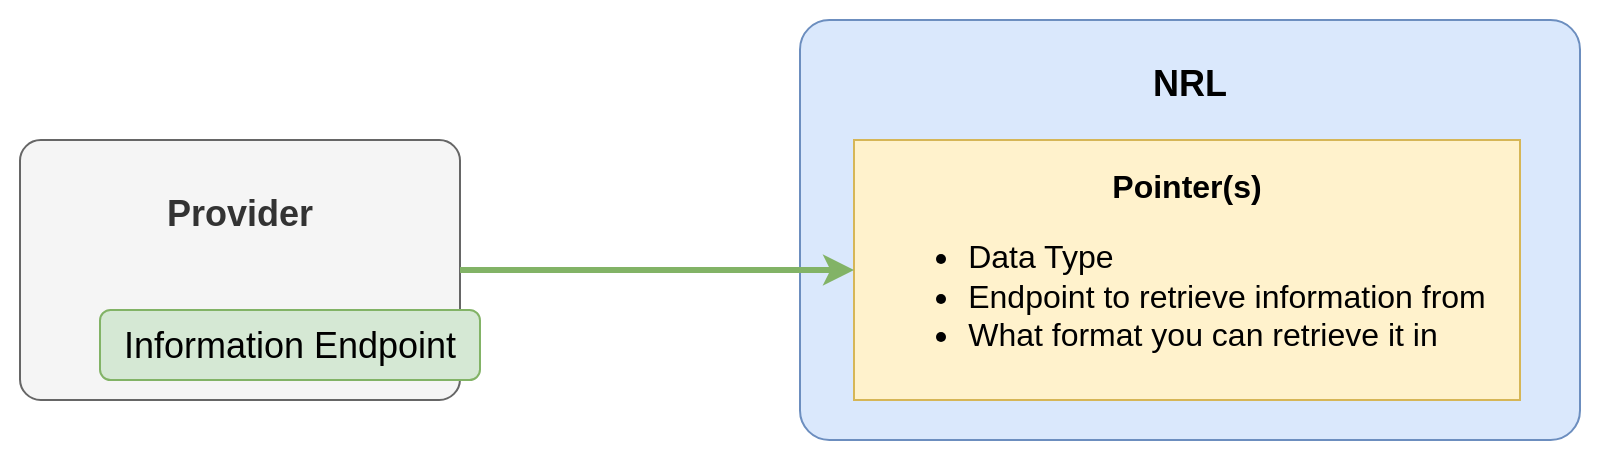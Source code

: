 <mxfile version="13.7.9" type="device" pages="10"><diagram id="_-hcZvQDnSjLdaCBaQQc" name="overview/nrl_pointer_create"><mxGraphModel dx="2249" dy="822" grid="1" gridSize="10" guides="1" tooltips="1" connect="1" arrows="1" fold="1" page="1" pageScale="1" pageWidth="827" pageHeight="1169" math="0" shadow="0"><root><mxCell id="4L869Rn3qAsEmL5zR8fm-0"/><mxCell id="4L869Rn3qAsEmL5zR8fm-1" parent="4L869Rn3qAsEmL5zR8fm-0"/><mxCell id="4L869Rn3qAsEmL5zR8fm-2" value="" style="rounded=0;whiteSpace=wrap;html=1;shadow=0;glass=0;comic=0;fontSize=26;align=left;fillColor=none;strokeColor=none;" parent="4L869Rn3qAsEmL5zR8fm-1" vertex="1"><mxGeometry x="-818" y="90" width="810" height="230" as="geometry"/></mxCell><mxCell id="4L869Rn3qAsEmL5zR8fm-3" value="NRL" style="rounded=1;whiteSpace=wrap;html=1;verticalAlign=top;fontSize=18;spacingTop=15;fillColor=#dae8fc;strokeColor=#6c8ebf;fontStyle=1;comic=0;shadow=0;arcSize=7;" parent="4L869Rn3qAsEmL5zR8fm-1" vertex="1"><mxGeometry x="-418" y="100" width="390" height="210" as="geometry"/></mxCell><mxCell id="4L869Rn3qAsEmL5zR8fm-4" value="Provider" style="rounded=1;whiteSpace=wrap;html=1;fontSize=18;verticalAlign=top;spacingTop=20;fillColor=#f5f5f5;strokeColor=#666666;fontStyle=1;arcSize=8;fontColor=#333333;" parent="4L869Rn3qAsEmL5zR8fm-1" vertex="1"><mxGeometry x="-808" y="160" width="220" height="130" as="geometry"/></mxCell><mxCell id="4L869Rn3qAsEmL5zR8fm-5" value="&lt;b style=&quot;font-size: 16px;&quot;&gt;Pointer(s)&lt;/b&gt;&lt;br style=&quot;font-size: 16px;&quot;&gt;&lt;div style=&quot;text-align: left; font-size: 16px;&quot;&gt;&lt;ul style=&quot;font-size: 16px;&quot;&gt;&lt;li style=&quot;font-size: 16px;&quot;&gt;&lt;span style=&quot;font-size: 16px;&quot;&gt;Data Type&lt;/span&gt;&lt;/li&gt;&lt;li style=&quot;font-size: 16px;&quot;&gt;&lt;span style=&quot;font-size: 16px;&quot;&gt;Endpoint to retrieve information from&lt;/span&gt;&lt;/li&gt;&lt;li style=&quot;font-size: 16px;&quot;&gt;&lt;span style=&quot;font-size: 16px;&quot;&gt;What format you can retrieve it in&lt;/span&gt;&lt;/li&gt;&lt;/ul&gt;&lt;/div&gt;" style="rounded=0;whiteSpace=wrap;html=1;fontSize=16;verticalAlign=middle;spacingTop=5;fillColor=#fff2cc;strokeColor=#d6b656;" parent="4L869Rn3qAsEmL5zR8fm-1" vertex="1"><mxGeometry x="-391" y="160" width="333" height="130" as="geometry"/></mxCell><mxCell id="4L869Rn3qAsEmL5zR8fm-6" value="" style="endArrow=classic;html=1;fontSize=18;strokeWidth=3;entryX=0;entryY=0.5;entryDx=0;entryDy=0;exitX=1;exitY=0.5;exitDx=0;exitDy=0;fillColor=#d5e8d4;strokeColor=#82b366;" parent="4L869Rn3qAsEmL5zR8fm-1" source="4L869Rn3qAsEmL5zR8fm-4" target="4L869Rn3qAsEmL5zR8fm-5" edge="1"><mxGeometry width="50" height="50" relative="1" as="geometry"><mxPoint x="-728" y="225" as="sourcePoint"/><mxPoint x="-538" y="290" as="targetPoint"/></mxGeometry></mxCell><mxCell id="4L869Rn3qAsEmL5zR8fm-7" value="Information Endpoint" style="rounded=1;whiteSpace=wrap;html=1;fontSize=18;fillColor=#d5e8d4;strokeColor=#82b366;glass=0;" parent="4L869Rn3qAsEmL5zR8fm-1" vertex="1"><mxGeometry x="-768" y="245" width="190" height="35" as="geometry"/></mxCell></root></mxGraphModel></diagram><diagram id="1THLk3AuTn9KfIU4yFV8" name="overview/nrl_pointer_retrieve"><mxGraphModel dx="3031" dy="1286" grid="1" gridSize="10" guides="1" tooltips="1" connect="1" arrows="1" fold="1" page="1" pageScale="1" pageWidth="827" pageHeight="1169" math="0" shadow="0"><root><mxCell id="zZf_ffNRGU-2fqsWtcrI-0"/><mxCell id="zZf_ffNRGU-2fqsWtcrI-1" parent="zZf_ffNRGU-2fqsWtcrI-0"/><mxCell id="zZf_ffNRGU-2fqsWtcrI-2" value="" style="rounded=0;whiteSpace=wrap;html=1;shadow=0;glass=0;comic=0;fontSize=26;align=left;fillColor=none;strokeColor=none;" vertex="1" parent="zZf_ffNRGU-2fqsWtcrI-1"><mxGeometry x="-810" y="30" width="1250" height="380" as="geometry"/></mxCell><mxCell id="zZf_ffNRGU-2fqsWtcrI-3" value="" style="endArrow=classic;startArrow=classic;html=1;strokeWidth=3;fontSize=18;entryX=0.009;entryY=0.708;entryDx=0;entryDy=0;exitX=1;exitY=0.5;exitDx=0;exitDy=0;entryPerimeter=0;fillColor=#d5e8d4;strokeColor=#82b366;" edge="1" parent="zZf_ffNRGU-2fqsWtcrI-1" source="zZf_ffNRGU-2fqsWtcrI-9" target="zZf_ffNRGU-2fqsWtcrI-4"><mxGeometry width="50" height="50" relative="1" as="geometry"><mxPoint x="-540" y="460" as="sourcePoint"/><mxPoint x="120" y="396.5" as="targetPoint"/></mxGeometry></mxCell><mxCell id="zZf_ffNRGU-2fqsWtcrI-4" value="Consumer" style="rounded=1;whiteSpace=wrap;html=1;fontSize=18;fillColor=#f5f5f5;strokeColor=#666666;fontColor=#333333;fontStyle=1;arcSize=8;" vertex="1" parent="zZf_ffNRGU-2fqsWtcrI-1"><mxGeometry x="210" y="210" width="220" height="130" as="geometry"/></mxCell><mxCell id="zZf_ffNRGU-2fqsWtcrI-5" value="NRL" style="rounded=1;whiteSpace=wrap;html=1;verticalAlign=top;fontSize=18;spacingTop=15;fillColor=#dae8fc;strokeColor=#6c8ebf;fontStyle=1;comic=0;shadow=0;arcSize=7;" vertex="1" parent="zZf_ffNRGU-2fqsWtcrI-1"><mxGeometry x="-411.5" y="40" width="390" height="210" as="geometry"/></mxCell><mxCell id="zZf_ffNRGU-2fqsWtcrI-6" value="Provider" style="rounded=1;whiteSpace=wrap;html=1;fontSize=18;verticalAlign=top;spacingTop=20;fillColor=#f5f5f5;strokeColor=#666666;fontStyle=1;arcSize=6;fontColor=#333333;" vertex="1" parent="zZf_ffNRGU-2fqsWtcrI-1"><mxGeometry x="-800" y="270" width="220" height="130" as="geometry"/></mxCell><mxCell id="zZf_ffNRGU-2fqsWtcrI-7" value="&lt;b style=&quot;font-size: 16px;&quot;&gt;Pointer(s)&lt;/b&gt;&lt;br style=&quot;font-size: 16px;&quot;&gt;&lt;div style=&quot;text-align: left; font-size: 16px;&quot;&gt;&lt;ul style=&quot;font-size: 16px;&quot;&gt;&lt;li style=&quot;font-size: 16px;&quot;&gt;&lt;span style=&quot;font-size: 16px;&quot;&gt;Data Type&lt;/span&gt;&lt;/li&gt;&lt;li style=&quot;font-size: 16px;&quot;&gt;&lt;span style=&quot;font-size: 16px;&quot;&gt;Endpoint to retrieve information from&lt;/span&gt;&lt;/li&gt;&lt;li style=&quot;font-size: 16px;&quot;&gt;&lt;span style=&quot;font-size: 16px;&quot;&gt;What format you can retrieve it in&lt;/span&gt;&lt;/li&gt;&lt;/ul&gt;&lt;/div&gt;" style="rounded=0;whiteSpace=wrap;html=1;fontSize=16;verticalAlign=middle;spacingTop=5;fillColor=#fff2cc;strokeColor=#d6b656;" vertex="1" parent="zZf_ffNRGU-2fqsWtcrI-1"><mxGeometry x="-384.5" y="100" width="333" height="130" as="geometry"/></mxCell><mxCell id="zZf_ffNRGU-2fqsWtcrI-8" value="" style="endArrow=classic;startArrow=classic;html=1;strokeWidth=3;fontSize=18;entryX=1;entryY=0.5;entryDx=0;entryDy=0;exitX=0;exitY=0.25;exitDx=0;exitDy=0;fillColor=#d5e8d4;strokeColor=#82b366;" edge="1" parent="zZf_ffNRGU-2fqsWtcrI-1" source="zZf_ffNRGU-2fqsWtcrI-4" target="zZf_ffNRGU-2fqsWtcrI-7"><mxGeometry width="50" height="50" relative="1" as="geometry"><mxPoint x="120" y="341.5" as="sourcePoint"/><mxPoint x="-160" y="229" as="targetPoint"/></mxGeometry></mxCell><mxCell id="zZf_ffNRGU-2fqsWtcrI-9" value="Information Endpoint" style="rounded=1;whiteSpace=wrap;html=1;fontSize=18;fillColor=#d5e8d4;strokeColor=#82b366;glass=0;" vertex="1" parent="zZf_ffNRGU-2fqsWtcrI-1"><mxGeometry x="-760" y="350" width="190" height="35" as="geometry"/></mxCell></root></mxGraphModel></diagram><diagram id="wIl1bYEJpUHZFANEKu2U" name="architecture/nrl_registry_repository"><mxGraphModel dx="1102" dy="643" grid="1" gridSize="10" guides="1" tooltips="1" connect="1" arrows="1" fold="1" page="1" pageScale="1" pageWidth="827" pageHeight="1169" math="0" shadow="0"><root><mxCell id="0"/><mxCell id="1" parent="0"/><mxCell id="CY0rrJxKf_9AZErKuvI0-6" style="edgeStyle=orthogonalEdgeStyle;rounded=0;orthogonalLoop=1;jettySize=auto;html=1;exitX=1;exitY=0.5;exitDx=0;exitDy=0;entryX=0;entryY=0.5;entryDx=0;entryDy=0;fillColor=#f8cecc;strokeColor=#b85450;" parent="1" source="CY0rrJxKf_9AZErKuvI0-1" target="CY0rrJxKf_9AZErKuvI0-4" edge="1"><mxGeometry relative="1" as="geometry"/></mxCell><mxCell id="CY0rrJxKf_9AZErKuvI0-7" value="Query&lt;br&gt;Interface" style="edgeLabel;html=1;align=center;verticalAlign=middle;resizable=0;points=[];" parent="CY0rrJxKf_9AZErKuvI0-6" vertex="1" connectable="0"><mxGeometry x="0.222" relative="1" as="geometry"><mxPoint x="-9" y="-20" as="offset"/></mxGeometry></mxCell><mxCell id="CY0rrJxKf_9AZErKuvI0-1" value="&lt;span style=&quot;line-height: 120% ; background-color: rgb(248 , 206 , 204)&quot;&gt;Consumer&lt;/span&gt;" style="whiteSpace=wrap;html=1;aspect=fixed;labelBackgroundColor=#F19C99;verticalAlign=top;fillColor=#f8cecc;strokeColor=#b85450;" parent="1" vertex="1"><mxGeometry x="40" y="180" width="80" height="80" as="geometry"/></mxCell><mxCell id="CY0rrJxKf_9AZErKuvI0-8" style="edgeStyle=orthogonalEdgeStyle;rounded=0;orthogonalLoop=1;jettySize=auto;html=1;exitX=0;exitY=0.5;exitDx=0;exitDy=0;entryX=1;entryY=0.5;entryDx=0;entryDy=0;fillColor=#dae8fc;strokeColor=#6c8ebf;" parent="1" source="CY0rrJxKf_9AZErKuvI0-2" target="CY0rrJxKf_9AZErKuvI0-4" edge="1"><mxGeometry relative="1" as="geometry"/></mxCell><mxCell id="CY0rrJxKf_9AZErKuvI0-9" value="Maintenance&lt;br&gt;Interface" style="edgeLabel;html=1;align=center;verticalAlign=middle;resizable=0;points=[];" parent="CY0rrJxKf_9AZErKuvI0-8" vertex="1" connectable="0"><mxGeometry x="-0.667" relative="1" as="geometry"><mxPoint x="-26.67" y="-20" as="offset"/></mxGeometry></mxCell><mxCell id="CY0rrJxKf_9AZErKuvI0-2" value="&lt;span style=&quot;background-color: rgb(218 , 232 , 252)&quot;&gt;Provider&lt;/span&gt;" style="whiteSpace=wrap;html=1;aspect=fixed;labelBackgroundColor=#F19C99;verticalAlign=top;strokeColor=#6c8ebf;fillColor=#DAE8FC;" parent="1" vertex="1"><mxGeometry x="360" y="180" width="80" height="80" as="geometry"/></mxCell><mxCell id="CY0rrJxKf_9AZErKuvI0-4" value="&lt;b style=&quot;background-color: rgb(213 , 232 , 212)&quot;&gt;NRL&lt;/b&gt;" style="whiteSpace=wrap;html=1;aspect=fixed;labelBackgroundColor=#F19C99;strokeColor=#82b366;fillColor=#D5E8D4;verticalAlign=top;" parent="1" vertex="1"><mxGeometry x="200" y="180" width="80" height="80" as="geometry"/></mxCell><mxCell id="CY0rrJxKf_9AZErKuvI0-5" value="&lt;span style=&quot;background-color: rgb(213 , 232 , 212)&quot;&gt;Pointer&lt;/span&gt;" style="rounded=0;whiteSpace=wrap;html=1;labelBackgroundColor=#F19C99;fillColor=#D5E8D4;" parent="1" vertex="1"><mxGeometry x="216.25" y="210" width="47.5" height="20" as="geometry"/></mxCell><mxCell id="CY0rrJxKf_9AZErKuvI0-10" value="&lt;span style=&quot;background-color: rgb(218 , 232 , 252)&quot;&gt;Record&lt;/span&gt;" style="strokeWidth=2;html=1;shape=mxgraph.flowchart.multi-document;whiteSpace=wrap;labelBackgroundColor=#F19C99;fillColor=#DAE8FC;" parent="1" vertex="1"><mxGeometry x="370" y="210" width="60" height="40" as="geometry"/></mxCell></root></mxGraphModel></diagram><diagram id="yJhUcKY_ynk5jUjMgHyo" name="architecture/pointer_transitions"><mxGraphModel dx="1102" dy="643" grid="1" gridSize="10" guides="1" tooltips="1" connect="1" arrows="1" fold="1" page="1" pageScale="1" pageWidth="827" pageHeight="1169" math="0" shadow="0"><root><mxCell id="N6Zjnmcn_i3dkn7_FXC6-0"/><mxCell id="N6Zjnmcn_i3dkn7_FXC6-1" parent="N6Zjnmcn_i3dkn7_FXC6-0"/><mxCell id="N6Zjnmcn_i3dkn7_FXC6-2" style="edgeStyle=orthogonalEdgeStyle;rounded=0;orthogonalLoop=1;jettySize=auto;html=1;exitX=0.5;exitY=1;exitDx=0;exitDy=0;entryX=0.5;entryY=0;entryDx=0;entryDy=0;" edge="1" parent="N6Zjnmcn_i3dkn7_FXC6-1" source="N6Zjnmcn_i3dkn7_FXC6-3" target="N6Zjnmcn_i3dkn7_FXC6-6"><mxGeometry relative="1" as="geometry"/></mxCell><mxCell id="N6Zjnmcn_i3dkn7_FXC6-3" value="&lt;font color=&quot;#ffffff&quot; style=&quot;background-color: rgb(0 , 0 , 0)&quot;&gt;Start&lt;/font&gt;" style="ellipse;whiteSpace=wrap;html=1;aspect=fixed;fillColor=#000000;" vertex="1" parent="N6Zjnmcn_i3dkn7_FXC6-1"><mxGeometry x="360" y="40" width="80" height="80" as="geometry"/></mxCell><mxCell id="N6Zjnmcn_i3dkn7_FXC6-4" style="edgeStyle=orthogonalEdgeStyle;rounded=0;orthogonalLoop=1;jettySize=auto;html=1;exitX=0;exitY=0.5;exitDx=0;exitDy=0;entryX=0.5;entryY=0;entryDx=0;entryDy=0;" edge="1" parent="N6Zjnmcn_i3dkn7_FXC6-1" source="N6Zjnmcn_i3dkn7_FXC6-6" target="N6Zjnmcn_i3dkn7_FXC6-7"><mxGeometry relative="1" as="geometry"/></mxCell><mxCell id="N6Zjnmcn_i3dkn7_FXC6-5" style="edgeStyle=orthogonalEdgeStyle;rounded=0;orthogonalLoop=1;jettySize=auto;html=1;exitX=1;exitY=0.5;exitDx=0;exitDy=0;entryX=0.5;entryY=0;entryDx=0;entryDy=0;" edge="1" parent="N6Zjnmcn_i3dkn7_FXC6-1" source="N6Zjnmcn_i3dkn7_FXC6-6" target="N6Zjnmcn_i3dkn7_FXC6-8"><mxGeometry relative="1" as="geometry"/></mxCell><mxCell id="N6Zjnmcn_i3dkn7_FXC6-6" value="current" style="rounded=1;whiteSpace=wrap;html=1;absoluteArcSize=1;arcSize=14;strokeWidth=2;fillColor=#d5e8d4;strokeColor=#82b366;" vertex="1" parent="N6Zjnmcn_i3dkn7_FXC6-1"><mxGeometry x="350" y="160" width="100" height="40" as="geometry"/></mxCell><mxCell id="N6Zjnmcn_i3dkn7_FXC6-7" value="superseded" style="rounded=1;whiteSpace=wrap;html=1;absoluteArcSize=1;arcSize=14;strokeWidth=2;fillColor=#dae8fc;strokeColor=#6c8ebf;" vertex="1" parent="N6Zjnmcn_i3dkn7_FXC6-1"><mxGeometry x="250" y="220" width="100" height="40" as="geometry"/></mxCell><mxCell id="N6Zjnmcn_i3dkn7_FXC6-8" value="entered-in-error" style="rounded=1;whiteSpace=wrap;html=1;absoluteArcSize=1;arcSize=14;strokeWidth=2;fillColor=#f8cecc;strokeColor=#b85450;" vertex="1" parent="N6Zjnmcn_i3dkn7_FXC6-1"><mxGeometry x="450" y="220" width="100" height="40" as="geometry"/></mxCell></root></mxGraphModel></diagram><diagram id="jdEPry5sF0azr-u9aiXV" name="architecture/pointer_type_overview"><mxGraphModel dx="1102" dy="643" grid="1" gridSize="10" guides="1" tooltips="1" connect="1" arrows="1" fold="1" page="1" pageScale="1" pageWidth="827" pageHeight="1169" math="0" shadow="0"><root><mxCell id="aKxW9ZAwOWEQbapkLdtH-0"/><mxCell id="aKxW9ZAwOWEQbapkLdtH-1" parent="aKxW9ZAwOWEQbapkLdtH-0"/><mxCell id="aKxW9ZAwOWEQbapkLdtH-2" value="" style="rounded=1;whiteSpace=wrap;html=1;arcSize=3;fillColor=#f5f5f5;strokeColor=#666666;fontColor=#333333;" vertex="1" parent="aKxW9ZAwOWEQbapkLdtH-1"><mxGeometry x="16" y="180" width="240" height="260" as="geometry"/></mxCell><mxCell id="aKxW9ZAwOWEQbapkLdtH-3" value="Pointer linking to&lt;br&gt;Record A &lt;br&gt;&lt;br&gt;&lt;br&gt;&lt;br&gt;&lt;br&gt;&lt;br&gt;&lt;br&gt;&lt;br&gt;&lt;br&gt;&lt;br&gt;&lt;br&gt;" style="rounded=1;whiteSpace=wrap;html=1;arcSize=7;fillColor=#97D077;strokeColor=#82b366;" vertex="1" parent="aKxW9ZAwOWEQbapkLdtH-1"><mxGeometry x="51" y="230" width="170" height="190" as="geometry"/></mxCell><mxCell id="aKxW9ZAwOWEQbapkLdtH-4" value="" style="rounded=1;whiteSpace=wrap;html=1;arcSize=3;fillColor=#dae8fc;strokeColor=#6c8ebf;" vertex="1" parent="aKxW9ZAwOWEQbapkLdtH-1"><mxGeometry x="326" y="180" width="486" height="260" as="geometry"/></mxCell><mxCell id="aKxW9ZAwOWEQbapkLdtH-5" value="NRL" style="text;html=1;strokeColor=none;fillColor=none;align=center;verticalAlign=middle;whiteSpace=wrap;rounded=0;fontSize=20;" vertex="1" parent="aKxW9ZAwOWEQbapkLdtH-1"><mxGeometry x="106" y="200" width="60" height="20" as="geometry"/></mxCell><mxCell id="aKxW9ZAwOWEQbapkLdtH-6" value="Provider" style="text;html=1;strokeColor=none;fillColor=none;align=center;verticalAlign=middle;whiteSpace=wrap;rounded=0;fontSize=20;" vertex="1" parent="aKxW9ZAwOWEQbapkLdtH-1"><mxGeometry x="499" y="200" width="140" height="20" as="geometry"/></mxCell><mxCell id="aKxW9ZAwOWEQbapkLdtH-7" value="" style="shape=cylinder;whiteSpace=wrap;html=1;boundedLbl=1;backgroundOutline=1;fontSize=20;fillColor=#d5e8d4;strokeColor=#82b366;" vertex="1" parent="aKxW9ZAwOWEQbapkLdtH-1"><mxGeometry x="682" y="250" width="100" height="120" as="geometry"/></mxCell><mxCell id="aKxW9ZAwOWEQbapkLdtH-8" value="Record A" style="shape=document;whiteSpace=wrap;html=1;boundedLbl=1;fontSize=14;fillColor=#d5e8d4;strokeColor=#82b366;size=0.19;" vertex="1" parent="aKxW9ZAwOWEQbapkLdtH-1"><mxGeometry x="697" y="300" width="70" height="50" as="geometry"/></mxCell><mxCell id="aKxW9ZAwOWEQbapkLdtH-9" value="Exposed API" style="rounded=1;whiteSpace=wrap;html=1;arcSize=18;fillColor=#f8cecc;strokeColor=#b85450;" vertex="1" parent="aKxW9ZAwOWEQbapkLdtH-1"><mxGeometry x="315" y="360" width="170" height="50" as="geometry"/></mxCell><mxCell id="aKxW9ZAwOWEQbapkLdtH-10" value="" style="endArrow=none;startArrow=none;html=1;fontSize=14;exitX=1;exitY=0.5;exitDx=0;exitDy=0;entryX=0;entryY=0.7;entryDx=0;entryDy=0;startFill=0;endFill=0;" edge="1" parent="aKxW9ZAwOWEQbapkLdtH-1" source="aKxW9ZAwOWEQbapkLdtH-9" target="aKxW9ZAwOWEQbapkLdtH-7"><mxGeometry width="50" height="50" relative="1" as="geometry"><mxPoint x="526" y="440" as="sourcePoint"/><mxPoint x="576" y="390" as="targetPoint"/></mxGeometry></mxCell><mxCell id="aKxW9ZAwOWEQbapkLdtH-11" value="" style="rounded=1;whiteSpace=wrap;html=1;arcSize=12;fillColor=#e1d5e7;strokeColor=#9673a6;" vertex="1" parent="aKxW9ZAwOWEQbapkLdtH-1"><mxGeometry x="316" y="250" width="280" height="80" as="geometry"/></mxCell><mxCell id="aKxW9ZAwOWEQbapkLdtH-12" value="" style="verticalAlign=top;verticalLabelPosition=bottom;labelPosition=center;align=center;html=1;outlineConnect=0;gradientDirection=north;strokeWidth=2;shape=mxgraph.networks.phone_1;fillColor=#f5f5f5;strokeColor=#666666;fontColor=#333333;" vertex="1" parent="aKxW9ZAwOWEQbapkLdtH-1"><mxGeometry x="336" y="270" width="66" height="45" as="geometry"/></mxCell><mxCell id="aKxW9ZAwOWEQbapkLdtH-13" value="User" style="outlineConnect=0;fontColor=#333333;fillColor=#f5f5f5;strokeColor=#666666;dashed=0;verticalLabelPosition=bottom;verticalAlign=top;align=center;html=1;fontSize=12;fontStyle=0;aspect=fixed;pointerEvents=1;shape=mxgraph.aws4.user;" vertex="1" parent="aKxW9ZAwOWEQbapkLdtH-1"><mxGeometry x="427" y="257" width="53" height="53" as="geometry"/></mxCell><mxCell id="aKxW9ZAwOWEQbapkLdtH-14" value="" style="pointerEvents=1;shadow=0;dashed=0;html=1;strokeColor=#666666;fillColor=#f5f5f5;labelPosition=center;verticalLabelPosition=bottom;verticalAlign=top;outlineConnect=0;align=center;shape=mxgraph.office.devices.lcd_monitor;fontSize=14;fontColor=#333333;" vertex="1" parent="aKxW9ZAwOWEQbapkLdtH-1"><mxGeometry x="506" y="260" width="69" height="55" as="geometry"/></mxCell><mxCell id="aKxW9ZAwOWEQbapkLdtH-15" value="" style="endArrow=none;startArrow=none;html=1;fontSize=14;exitX=1;exitY=0.5;exitDx=0;exitDy=0;entryX=0;entryY=0.5;entryDx=0;entryDy=0;startFill=0;endFill=0;" edge="1" parent="aKxW9ZAwOWEQbapkLdtH-1" source="aKxW9ZAwOWEQbapkLdtH-11" target="aKxW9ZAwOWEQbapkLdtH-7"><mxGeometry width="50" height="50" relative="1" as="geometry"><mxPoint x="626" y="300" as="sourcePoint"/><mxPoint x="676" y="250" as="targetPoint"/></mxGeometry></mxCell><mxCell id="aKxW9ZAwOWEQbapkLdtH-16" style="edgeStyle=none;rounded=0;orthogonalLoop=1;jettySize=auto;html=1;exitX=1;exitY=0.5;exitDx=0;exitDy=0;entryX=0;entryY=0.5;entryDx=0;entryDy=0;fontSize=14;" edge="1" parent="aKxW9ZAwOWEQbapkLdtH-1" source="aKxW9ZAwOWEQbapkLdtH-18" target="aKxW9ZAwOWEQbapkLdtH-11"><mxGeometry relative="1" as="geometry"/></mxCell><mxCell id="aKxW9ZAwOWEQbapkLdtH-17" style="edgeStyle=none;rounded=0;orthogonalLoop=1;jettySize=auto;html=1;exitX=1;exitY=0.5;exitDx=0;exitDy=0;fontSize=14;" edge="1" parent="aKxW9ZAwOWEQbapkLdtH-1" source="aKxW9ZAwOWEQbapkLdtH-19" target="aKxW9ZAwOWEQbapkLdtH-9"><mxGeometry relative="1" as="geometry"><mxPoint x="221" y="385" as="sourcePoint"/></mxGeometry></mxCell><mxCell id="aKxW9ZAwOWEQbapkLdtH-18" value="URL to view&lt;br&gt;&quot;contact details&quot; to&lt;br&gt;retrieve Record A" style="rounded=1;whiteSpace=wrap;html=1;fillColor=#008a00;strokeColor=#005700;fontColor=#ffffff;" vertex="1" parent="aKxW9ZAwOWEQbapkLdtH-1"><mxGeometry x="61" y="285" width="150" height="45" as="geometry"/></mxCell><mxCell id="aKxW9ZAwOWEQbapkLdtH-19" value="URL to retrieve &lt;br&gt;Record A via an API exposed by the Provider" style="rounded=1;whiteSpace=wrap;html=1;fillColor=#008a00;strokeColor=#005700;fontColor=#ffffff;" vertex="1" parent="aKxW9ZAwOWEQbapkLdtH-1"><mxGeometry x="61" y="350" width="150" height="50" as="geometry"/></mxCell></root></mxGraphModel></diagram><diagram id="oKpBCmXbPnD12GcKkYMA" name="nrl_interaction/pointer_model_overview"><mxGraphModel dx="1102" dy="643" grid="1" gridSize="10" guides="1" tooltips="1" connect="1" arrows="1" fold="1" page="1" pageScale="1" pageWidth="827" pageHeight="1169" math="0" shadow="0"><root><mxCell id="H7j7p5fpSKdY4JbSRIYR-0"/><mxCell id="H7j7p5fpSKdY4JbSRIYR-1" parent="H7j7p5fpSKdY4JbSRIYR-0"/><mxCell id="H7j7p5fpSKdY4JbSRIYR-2" style="edgeStyle=orthogonalEdgeStyle;rounded=0;orthogonalLoop=1;jettySize=auto;html=1;exitX=0.25;exitY=0;exitDx=0;exitDy=0;entryX=1;entryY=0.5;entryDx=0;entryDy=0;" edge="1" parent="H7j7p5fpSKdY4JbSRIYR-1" source="H7j7p5fpSKdY4JbSRIYR-6" target="H7j7p5fpSKdY4JbSRIYR-7"><mxGeometry relative="1" as="geometry"/></mxCell><mxCell id="H7j7p5fpSKdY4JbSRIYR-3" style="edgeStyle=orthogonalEdgeStyle;rounded=0;orthogonalLoop=1;jettySize=auto;html=1;exitX=0.75;exitY=0;exitDx=0;exitDy=0;entryX=0;entryY=0.5;entryDx=0;entryDy=0;" edge="1" parent="H7j7p5fpSKdY4JbSRIYR-1" source="H7j7p5fpSKdY4JbSRIYR-6" target="H7j7p5fpSKdY4JbSRIYR-8"><mxGeometry relative="1" as="geometry"/></mxCell><mxCell id="H7j7p5fpSKdY4JbSRIYR-4" style="edgeStyle=orthogonalEdgeStyle;rounded=0;orthogonalLoop=1;jettySize=auto;html=1;exitX=0.25;exitY=1;exitDx=0;exitDy=0;entryX=1;entryY=0.5;entryDx=0;entryDy=0;" edge="1" parent="H7j7p5fpSKdY4JbSRIYR-1" source="H7j7p5fpSKdY4JbSRIYR-6" target="H7j7p5fpSKdY4JbSRIYR-9"><mxGeometry relative="1" as="geometry"/></mxCell><mxCell id="H7j7p5fpSKdY4JbSRIYR-5" style="edgeStyle=orthogonalEdgeStyle;rounded=0;orthogonalLoop=1;jettySize=auto;html=1;exitX=0.75;exitY=1;exitDx=0;exitDy=0;entryX=0;entryY=0.5;entryDx=0;entryDy=0;" edge="1" parent="H7j7p5fpSKdY4JbSRIYR-1" source="H7j7p5fpSKdY4JbSRIYR-6" target="H7j7p5fpSKdY4JbSRIYR-10"><mxGeometry relative="1" as="geometry"/></mxCell><mxCell id="H7j7p5fpSKdY4JbSRIYR-6" value="&lt;span style=&quot;background-color: rgb(213 , 232 , 212)&quot;&gt;&lt;b&gt;NRL Pointer&lt;/b&gt;&lt;/span&gt;" style="rounded=0;whiteSpace=wrap;html=1;fillColor=#d5e8d4;strokeColor=#82b366;" vertex="1" parent="H7j7p5fpSKdY4JbSRIYR-1"><mxGeometry x="340" y="220" width="120" height="40" as="geometry"/></mxCell><mxCell id="H7j7p5fpSKdY4JbSRIYR-7" value="&lt;b&gt;Identifiers&lt;/b&gt;&lt;br&gt;&lt;i&gt;To identify the pointer&lt;br&gt;and patient&lt;/i&gt;" style="rounded=1;whiteSpace=wrap;html=1;absoluteArcSize=1;arcSize=14;strokeWidth=2;fillColor=#fff2cc;strokeColor=#d6b656;" vertex="1" parent="H7j7p5fpSKdY4JbSRIYR-1"><mxGeometry x="120" y="160" width="200" height="60" as="geometry"/></mxCell><mxCell id="H7j7p5fpSKdY4JbSRIYR-8" value="&lt;b&gt;Information Metadata&lt;/b&gt;&lt;br&gt;&lt;i&gt;For consumers to identify&lt;br&gt;information types and relevance&lt;/i&gt;" style="rounded=1;whiteSpace=wrap;html=1;absoluteArcSize=1;arcSize=14;strokeWidth=2;fillColor=#fff2cc;strokeColor=#d6b656;" vertex="1" parent="H7j7p5fpSKdY4JbSRIYR-1"><mxGeometry x="480" y="160" width="200" height="60" as="geometry"/></mxCell><mxCell id="H7j7p5fpSKdY4JbSRIYR-9" value="&lt;b&gt;Pointer Metadata&lt;/b&gt;&lt;br&gt;&lt;i&gt;For pointer management&lt;br&gt;and version control&lt;/i&gt;" style="rounded=1;whiteSpace=wrap;html=1;absoluteArcSize=1;arcSize=14;strokeWidth=2;fillColor=#fff2cc;strokeColor=#d6b656;" vertex="1" parent="H7j7p5fpSKdY4JbSRIYR-1"><mxGeometry x="120" y="260" width="200" height="60" as="geometry"/></mxCell><mxCell id="H7j7p5fpSKdY4JbSRIYR-10" value="&lt;b&gt;Retrieval Information&lt;/b&gt;&lt;br&gt;&lt;i&gt;For consumers to understand&lt;br&gt;how to retrieve information&lt;/i&gt;" style="rounded=1;whiteSpace=wrap;html=1;absoluteArcSize=1;arcSize=14;strokeWidth=2;fillColor=#fff2cc;strokeColor=#d6b656;" vertex="1" parent="H7j7p5fpSKdY4JbSRIYR-1"><mxGeometry x="480" y="260" width="200" height="60" as="geometry"/></mxCell></root></mxGraphModel></diagram><diagram id="bbSgDLoXWtcVuMMLpK_1" name="information_retrieval/allergy_list_fhir_stu3"><mxGraphModel dx="1422" dy="822" grid="1" gridSize="10" guides="1" tooltips="1" connect="1" arrows="1" fold="1" page="1" pageScale="1" pageWidth="827" pageHeight="1169" math="0" shadow="0"><root><mxCell id="VvCSzbAQNmJCo-YW3aTV-0"/><mxCell id="VvCSzbAQNmJCo-YW3aTV-1" parent="VvCSzbAQNmJCo-YW3aTV-0"/><mxCell id="VvCSzbAQNmJCo-YW3aTV-2" value="" style="rounded=0;whiteSpace=wrap;html=1;fillColor=none;strokeColor=none;" parent="VvCSzbAQNmJCo-YW3aTV-1" vertex="1"><mxGeometry y="20" width="1000" height="910" as="geometry"/></mxCell><mxCell id="VvCSzbAQNmJCo-YW3aTV-3" value="" style="rounded=0;whiteSpace=wrap;html=1;strokeColor=#000000;strokeWidth=1;fillColor=none;gradientColor=none;fontSize=90;fontColor=#000000;align=left;" parent="VvCSzbAQNmJCo-YW3aTV-1" vertex="1"><mxGeometry x="230" y="40" width="420" height="140" as="geometry"/></mxCell><mxCell id="VvCSzbAQNmJCo-YW3aTV-4" value="&lt;a href=&quot;https://fhir.hl7.org.uk/STU3/StructureDefinition/CareConnect-Organization-1&quot;&gt;&lt;font color=&quot;#ffffff&quot;&gt;CareConnect-Organization-1&lt;/font&gt;&lt;/a&gt;" style="rounded=0;whiteSpace=wrap;html=1;fillColor=#0C4CCC;strokeColor=#0C4CCC;fontColor=#FFFFFF;verticalAlign=top;align=left;fontSize=20;spacingLeft=10;spacingTop=10;spacingBottom=10;spacingRight=10;fontStyle=1" parent="VvCSzbAQNmJCo-YW3aTV-1" vertex="1"><mxGeometry x="510" y="190" width="330" height="80" as="geometry"/></mxCell><mxCell id="VvCSzbAQNmJCo-YW3aTV-5" value="&lt;a href=&quot;https://fhir.hl7.org.uk/STU3/StructureDefinition/CareConnect-AllergyIntolerance-1&quot;&gt;&lt;font color=&quot;#ffffff&quot;&gt;CareConnect-AllergyIntolerance-1&lt;/font&gt;&lt;/a&gt;" style="rounded=0;whiteSpace=wrap;html=1;fillColor=#0C4CCC;strokeColor=#0C4CCC;fontColor=#FFFFFF;verticalAlign=top;align=left;fontSize=20;spacingLeft=10;spacingTop=10;spacingBottom=10;spacingRight=10;fontStyle=1" parent="VvCSzbAQNmJCo-YW3aTV-1" vertex="1"><mxGeometry x="10" y="460" width="420" height="300" as="geometry"/></mxCell><mxCell id="VvCSzbAQNmJCo-YW3aTV-6" value="&lt;a href=&quot;https://fhir.hl7.org.uk/STU3/StructureDefinition/CareConnect-Patient-1&quot;&gt;&lt;font color=&quot;#ffffff&quot;&gt;CareConnect-Patient-1&lt;/font&gt;&lt;/a&gt;" style="rounded=0;whiteSpace=wrap;html=1;fillColor=#0C4CCC;strokeColor=#0C4CCC;fontColor=#FFFFFF;verticalAlign=top;align=left;fontSize=20;spacingLeft=10;spacingTop=10;spacingBottom=10;spacingRight=10;fontStyle=1" parent="VvCSzbAQNmJCo-YW3aTV-1" vertex="1"><mxGeometry x="510" y="460" width="270" height="60" as="geometry"/></mxCell><mxCell id="VvCSzbAQNmJCo-YW3aTV-7" style="edgeStyle=orthogonalEdgeStyle;rounded=0;html=1;exitX=1;exitY=0.5;entryX=0;entryY=0.75;jettySize=auto;orthogonalLoop=1;strokeColor=#FFC53D;strokeWidth=3;fontSize=20;fontColor=#FFFFFF;entryDx=0;entryDy=0;" parent="VvCSzbAQNmJCo-YW3aTV-1" source="VvCSzbAQNmJCo-YW3aTV-8" target="VvCSzbAQNmJCo-YW3aTV-6" edge="1"><mxGeometry relative="1" as="geometry"><Array as="points"><mxPoint x="460" y="615"/><mxPoint x="460" y="505"/></Array></mxGeometry></mxCell><mxCell id="VvCSzbAQNmJCo-YW3aTV-8" value="patient -&amp;gt; CareConnect-Patient-1" style="text;html=1;fontSize=18;fontColor=#FFFFFF;" parent="VvCSzbAQNmJCo-YW3aTV-1" vertex="1"><mxGeometry x="20" y="600.5" width="280" height="30" as="geometry"/></mxCell><mxCell id="VvCSzbAQNmJCo-YW3aTV-9" value="&lt;a href=&quot;https://fhir.hl7.org.uk/STU3/StructureDefinition/CareConnect-Encounter-1&quot;&gt;&lt;font color=&quot;#000000&quot;&gt;CareConnect-Encounter-1&lt;/font&gt;&lt;/a&gt;" style="rounded=0;whiteSpace=wrap;html=1;fillColor=#FF9933;strokeColor=#d79b00;fontColor=#000000;verticalAlign=top;align=left;fontSize=20;spacingLeft=10;spacingTop=10;spacingBottom=10;spacingRight=10;fontStyle=1;gradientDirection=east;dashed=1;" parent="VvCSzbAQNmJCo-YW3aTV-1" vertex="1"><mxGeometry x="510" y="549" width="390" height="81" as="geometry"/></mxCell><mxCell id="VvCSzbAQNmJCo-YW3aTV-10" value="identifier (Identifier)" style="text;html=1;fontSize=18;fontColor=#FFFFFF;" parent="VvCSzbAQNmJCo-YW3aTV-1" vertex="1"><mxGeometry x="20" y="510.5" width="300" height="30" as="geometry"/></mxCell><mxCell id="VvCSzbAQNmJCo-YW3aTV-11" style="edgeStyle=orthogonalEdgeStyle;rounded=0;orthogonalLoop=1;jettySize=auto;html=1;exitX=1;exitY=0.5;exitDx=0;exitDy=0;dashed=1;strokeColor=#FFC53D;strokeWidth=3;fontColor=#000000;entryX=0;entryY=0.5;entryDx=0;entryDy=0;" parent="VvCSzbAQNmJCo-YW3aTV-1" source="VvCSzbAQNmJCo-YW3aTV-12" target="VvCSzbAQNmJCo-YW3aTV-9" edge="1"><mxGeometry relative="1" as="geometry"><Array as="points"><mxPoint x="480" y="647"/><mxPoint x="480" y="590"/></Array><mxPoint x="510" y="642" as="targetPoint"/></mxGeometry></mxCell><mxCell id="VvCSzbAQNmJCo-YW3aTV-12" value="extension (encounter)" style="text;html=1;fontSize=18;fontColor=#FFFFFF;" parent="VvCSzbAQNmJCo-YW3aTV-1" vertex="1"><mxGeometry x="20" y="632" width="190" height="30" as="geometry"/></mxCell><mxCell id="VvCSzbAQNmJCo-YW3aTV-13" value="&lt;a href=&quot;https://fhir.hl7.org.uk/STU3/StructureDefinition/CareConnect-Practitioner-1&quot;&gt;&lt;font color=&quot;#000000&quot;&gt;CareConnect-Practitioner-1&lt;/font&gt;&lt;/a&gt;" style="rounded=0;whiteSpace=wrap;html=1;fillColor=#FF9933;strokeColor=#d79b00;fontColor=#000000;verticalAlign=top;align=left;fontSize=20;spacingLeft=10;spacingTop=10;spacingBottom=10;spacingRight=10;fontStyle=1;gradientDirection=east;dashed=1;" parent="VvCSzbAQNmJCo-YW3aTV-1" vertex="1"><mxGeometry x="510" y="780" width="320" height="59.5" as="geometry"/></mxCell><mxCell id="VvCSzbAQNmJCo-YW3aTV-14" value="&lt;a href=&quot;https://fhir.hl7.org.uk/STU3/StructureDefinition/CareConnect-PractitionerRole-1&quot;&gt;&lt;font color=&quot;#000000&quot;&gt;CareConnect-PractitionerRole-1&lt;/font&gt;&lt;/a&gt;" style="rounded=0;whiteSpace=wrap;html=1;fillColor=#FF9933;strokeColor=#d79b00;fontColor=#000000;verticalAlign=top;align=left;fontSize=20;spacingLeft=10;spacingTop=10;spacingBottom=10;spacingRight=10;fontStyle=1;gradientDirection=east;dashed=1;" parent="VvCSzbAQNmJCo-YW3aTV-1" vertex="1"><mxGeometry x="10" y="799.5" width="390" height="110.5" as="geometry"/></mxCell><mxCell id="VvCSzbAQNmJCo-YW3aTV-15" style="edgeStyle=orthogonalEdgeStyle;rounded=0;orthogonalLoop=1;jettySize=auto;html=1;exitX=1;exitY=0.5;exitDx=0;exitDy=0;entryX=0;entryY=0.75;entryDx=0;entryDy=0;strokeColor=#FFC53D;strokeWidth=3;" parent="VvCSzbAQNmJCo-YW3aTV-1" source="VvCSzbAQNmJCo-YW3aTV-16" target="VvCSzbAQNmJCo-YW3aTV-13" edge="1"><mxGeometry relative="1" as="geometry"><Array as="points"><mxPoint x="480" y="858"/><mxPoint x="480" y="825"/></Array></mxGeometry></mxCell><mxCell id="VvCSzbAQNmJCo-YW3aTV-16" value="practitioner -&amp;gt; CareConnect-Practitioner-1" style="text;html=1;fontSize=18;fontColor=#000000;" parent="VvCSzbAQNmJCo-YW3aTV-1" vertex="1"><mxGeometry x="20" y="843" width="350" height="30" as="geometry"/></mxCell><mxCell id="VvCSzbAQNmJCo-YW3aTV-17" value="&lt;a href=&quot;https://fhir.hl7.org.uk/STU3/StructureDefinition/CareConnect-Location-1&quot;&gt;&lt;font color=&quot;#000000&quot;&gt;CareConnect-Location-1&lt;/font&gt;&lt;/a&gt;" style="rounded=0;whiteSpace=wrap;html=1;fillColor=#FF9933;strokeColor=#d79b00;fontColor=#000000;verticalAlign=top;align=left;fontSize=20;spacingLeft=10;spacingTop=10;spacingBottom=10;spacingRight=10;fontStyle=1;gradientDirection=east;dashed=1;" parent="VvCSzbAQNmJCo-YW3aTV-1" vertex="1"><mxGeometry x="510" y="677" width="300" height="60" as="geometry"/></mxCell><mxCell id="VvCSzbAQNmJCo-YW3aTV-18" style="edgeStyle=orthogonalEdgeStyle;rounded=0;orthogonalLoop=1;jettySize=auto;html=1;exitX=1;exitY=0.5;exitDx=0;exitDy=0;dashed=1;strokeColor=#FFC53D;strokeWidth=3;entryX=0;entryY=0.25;entryDx=0;entryDy=0;" parent="VvCSzbAQNmJCo-YW3aTV-1" source="VvCSzbAQNmJCo-YW3aTV-19" target="VvCSzbAQNmJCo-YW3aTV-13" edge="1"><mxGeometry relative="1" as="geometry"><Array as="points"><mxPoint x="480" y="737"/><mxPoint x="480" y="795"/></Array><mxPoint x="180" y="830" as="targetPoint"/></mxGeometry></mxCell><mxCell id="VvCSzbAQNmJCo-YW3aTV-19" value="practitioner.actor -&amp;gt; CareConnect-Practitioner-1" style="text;html=1;fontSize=18;fontColor=#FFFFFF;" parent="VvCSzbAQNmJCo-YW3aTV-1" vertex="1"><mxGeometry x="20" y="722" width="390" height="30" as="geometry"/></mxCell><mxCell id="VvCSzbAQNmJCo-YW3aTV-20" value="&lt;a href=&quot;https://fhir.hl7.org.uk/STU3/StructureDefinition/CareConnect-HealthcareService-1&quot;&gt;&lt;font color=&quot;#000000&quot;&gt;CareConnect-HealthcareService-1&lt;/font&gt;&lt;/a&gt;" style="rounded=0;whiteSpace=wrap;html=1;fillColor=#FF9933;strokeColor=#d79b00;fontColor=#000000;verticalAlign=top;align=left;fontSize=20;spacingLeft=10;spacingTop=10;spacingBottom=10;spacingRight=10;fontStyle=1;gradientDirection=east;dashed=1;" parent="VvCSzbAQNmJCo-YW3aTV-1" vertex="1"><mxGeometry x="510" y="311" width="390" height="116" as="geometry"/></mxCell><mxCell id="VvCSzbAQNmJCo-YW3aTV-21" style="edgeStyle=orthogonalEdgeStyle;rounded=0;orthogonalLoop=1;jettySize=auto;html=1;exitX=1;exitY=0.5;exitDx=0;exitDy=0;strokeColor=#FFC53D;strokeWidth=3;entryX=1;entryY=0.75;entryDx=0;entryDy=0;" parent="VvCSzbAQNmJCo-YW3aTV-1" source="VvCSzbAQNmJCo-YW3aTV-22" target="VvCSzbAQNmJCo-YW3aTV-4" edge="1"><mxGeometry relative="1" as="geometry"><Array as="points"><mxPoint x="930" y="374"/><mxPoint x="930" y="250"/></Array><mxPoint x="820" y="240" as="targetPoint"/></mxGeometry></mxCell><mxCell id="VvCSzbAQNmJCo-YW3aTV-22" value="providedBy -&amp;gt; CareConnect-Organization-1" style="text;html=1;fontSize=18;fontColor=#000000;" parent="VvCSzbAQNmJCo-YW3aTV-1" vertex="1"><mxGeometry x="520" y="359" width="360" height="30" as="geometry"/></mxCell><mxCell id="VvCSzbAQNmJCo-YW3aTV-23" style="edgeStyle=orthogonalEdgeStyle;rounded=0;orthogonalLoop=1;jettySize=auto;html=1;exitX=1;exitY=0.5;exitDx=0;exitDy=0;dashed=1;strokeColor=#FFC53D;strokeWidth=3;entryX=1;entryY=0.75;entryDx=0;entryDy=0;" parent="VvCSzbAQNmJCo-YW3aTV-1" source="VvCSzbAQNmJCo-YW3aTV-24" target="VvCSzbAQNmJCo-YW3aTV-17" edge="1"><mxGeometry relative="1" as="geometry"><Array as="points"><mxPoint x="960" y="405"/><mxPoint x="960" y="722"/></Array></mxGeometry></mxCell><mxCell id="VvCSzbAQNmJCo-YW3aTV-24" value="location -&amp;gt; CareConnect-Location-1" style="text;html=1;fontSize=18;fontColor=#000000;" parent="VvCSzbAQNmJCo-YW3aTV-1" vertex="1"><mxGeometry x="520" y="389" width="300" height="31" as="geometry"/></mxCell><mxCell id="VvCSzbAQNmJCo-YW3aTV-25" value="&lt;a href=&quot;http://hl7.org/fhir/STU3/list.html&quot;&gt;&lt;font color=&quot;#ffffff&quot;&gt;List&lt;/font&gt;&lt;/a&gt;" style="rounded=0;whiteSpace=wrap;html=1;fillColor=#0C4CCC;strokeColor=#0C4CCC;fontColor=#FFFFFF;verticalAlign=top;align=left;fontSize=20;spacingLeft=10;spacingTop=10;spacingBottom=10;spacingRight=10;fontStyle=1" parent="VvCSzbAQNmJCo-YW3aTV-1" vertex="1"><mxGeometry x="10" y="190" width="380" height="210" as="geometry"/></mxCell><mxCell id="VvCSzbAQNmJCo-YW3aTV-26" value="mode&amp;nbsp;(code)" style="text;html=1;fontSize=18;fontColor=#FFFFFF;" parent="VvCSzbAQNmJCo-YW3aTV-1" vertex="1"><mxGeometry x="20" y="303" width="370" height="30" as="geometry"/></mxCell><mxCell id="VvCSzbAQNmJCo-YW3aTV-27" style="edgeStyle=orthogonalEdgeStyle;rounded=0;orthogonalLoop=1;jettySize=auto;html=1;exitX=1;exitY=0.5;exitDx=0;exitDy=0;entryX=0.5;entryY=0;entryDx=0;entryDy=0;fillColor=#ffe6cc;strokeColor=#FFC53D;strokeWidth=3;dashed=1;" parent="VvCSzbAQNmJCo-YW3aTV-1" source="VvCSzbAQNmJCo-YW3aTV-28" target="VvCSzbAQNmJCo-YW3aTV-5" edge="1"><mxGeometry relative="1" as="geometry"><Array as="points"><mxPoint x="420" y="378"/><mxPoint x="420" y="430"/><mxPoint x="220" y="430"/></Array></mxGeometry></mxCell><mxCell id="VvCSzbAQNmJCo-YW3aTV-28" value="entry.item -&amp;gt; CareConnect-Immunization-1" style="text;html=1;fontSize=18;fontColor=#FFFFFF;" parent="VvCSzbAQNmJCo-YW3aTV-1" vertex="1"><mxGeometry x="20" y="363" width="350" height="30" as="geometry"/></mxCell><mxCell id="VvCSzbAQNmJCo-YW3aTV-29" value="status (code)" style="text;html=1;fontSize=18;fontColor=#FFFFFF;" parent="VvCSzbAQNmJCo-YW3aTV-1" vertex="1"><mxGeometry x="20" y="273" width="370" height="30" as="geometry"/></mxCell><mxCell id="VvCSzbAQNmJCo-YW3aTV-30" style="edgeStyle=orthogonalEdgeStyle;rounded=0;orthogonalLoop=1;jettySize=auto;html=1;exitX=1;exitY=0.5;exitDx=0;exitDy=0;entryX=0;entryY=0.25;entryDx=0;entryDy=0;strokeColor=#FFC53D;strokeWidth=3;" parent="VvCSzbAQNmJCo-YW3aTV-1" source="VvCSzbAQNmJCo-YW3aTV-31" target="VvCSzbAQNmJCo-YW3aTV-6" edge="1"><mxGeometry relative="1" as="geometry"><Array as="points"><mxPoint x="480" y="348"/><mxPoint x="480" y="475"/></Array></mxGeometry></mxCell><mxCell id="VvCSzbAQNmJCo-YW3aTV-31" value="subject -&amp;gt; CareConnect-Patient-1" style="text;html=1;fontSize=18;fontColor=#FFFFFF;" parent="VvCSzbAQNmJCo-YW3aTV-1" vertex="1"><mxGeometry x="20" y="333" width="280" height="30" as="geometry"/></mxCell><mxCell id="VvCSzbAQNmJCo-YW3aTV-32" style="edgeStyle=orthogonalEdgeStyle;rounded=0;orthogonalLoop=1;jettySize=auto;html=1;exitX=1;exitY=0.5;exitDx=0;exitDy=0;entryX=0;entryY=0.5;entryDx=0;entryDy=0;strokeColor=#FFC53D;strokeWidth=3;" parent="VvCSzbAQNmJCo-YW3aTV-1" source="VvCSzbAQNmJCo-YW3aTV-33" target="VvCSzbAQNmJCo-YW3aTV-4" edge="1"><mxGeometry relative="1" as="geometry"><Array as="points"><mxPoint x="450" y="258"/><mxPoint x="450" y="230"/></Array></mxGeometry></mxCell><mxCell id="VvCSzbAQNmJCo-YW3aTV-33" value="extension (informationProvider)" style="text;html=1;fontSize=18;fontColor=#FFFFFF;" parent="VvCSzbAQNmJCo-YW3aTV-1" vertex="1"><mxGeometry x="20" y="243" width="270" height="30" as="geometry"/></mxCell><mxCell id="VvCSzbAQNmJCo-YW3aTV-34" value="identifier (Identifier)" style="text;html=1;fontSize=18;fontColor=#FFFFFF;" parent="VvCSzbAQNmJCo-YW3aTV-1" vertex="1"><mxGeometry x="520" y="230" width="195" height="30" as="geometry"/></mxCell><mxCell id="VvCSzbAQNmJCo-YW3aTV-35" value="code (CodeableConcept)" style="text;html=1;fontSize=18;fontColor=#FFFFFF;" parent="VvCSzbAQNmJCo-YW3aTV-1" vertex="1"><mxGeometry x="20" y="540.5" width="300" height="30" as="geometry"/></mxCell><mxCell id="VvCSzbAQNmJCo-YW3aTV-36" value="&lt;span style=&quot;color: rgb(0 , 0 , 0) ; font-family: &amp;#34;helvetica&amp;#34; ; font-size: 18px ; font-style: normal ; font-weight: 400 ; letter-spacing: normal ; text-align: left ; text-indent: 0px ; text-transform: none ; word-spacing: 0px ; display: inline ; float: none&quot;&gt;organization -&amp;gt; CareConnect-Organization-1&lt;/span&gt;" style="text;whiteSpace=wrap;html=1;" parent="VvCSzbAQNmJCo-YW3aTV-1" vertex="1"><mxGeometry x="20" y="873" width="370" height="30" as="geometry"/></mxCell><mxCell id="VvCSzbAQNmJCo-YW3aTV-37" style="edgeStyle=orthogonalEdgeStyle;rounded=0;orthogonalLoop=1;jettySize=auto;html=1;exitX=1;exitY=0.5;exitDx=0;exitDy=0;entryX=1;entryY=0.25;entryDx=0;entryDy=0;strokeColor=#FFC53D;strokeWidth=3;" parent="VvCSzbAQNmJCo-YW3aTV-1" source="VvCSzbAQNmJCo-YW3aTV-36" target="VvCSzbAQNmJCo-YW3aTV-4" edge="1"><mxGeometry relative="1" as="geometry"><Array as="points"><mxPoint x="990" y="888"/><mxPoint x="990" y="210"/></Array><mxPoint x="530" y="906.45" as="sourcePoint"/><mxPoint x="670" y="833.075" as="targetPoint"/></mxGeometry></mxCell><mxCell id="VvCSzbAQNmJCo-YW3aTV-38" value="&lt;span style=&quot;color: rgb(0 , 0 , 0) ; font-family: &amp;#34;helvetica&amp;#34; ; font-size: 18px ; font-style: normal ; font-weight: 400 ; letter-spacing: normal ; text-align: left ; text-indent: 0px ; text-transform: none ; word-spacing: 0px ; display: inline ; float: none&quot;&gt;location.location -&amp;gt; CareConnect-Location-1&lt;/span&gt;" style="text;whiteSpace=wrap;html=1;" parent="VvCSzbAQNmJCo-YW3aTV-1" vertex="1"><mxGeometry x="520" y="595" width="360" height="30" as="geometry"/></mxCell><mxCell id="VvCSzbAQNmJCo-YW3aTV-39" style="edgeStyle=orthogonalEdgeStyle;rounded=0;orthogonalLoop=1;jettySize=auto;html=1;exitX=1;exitY=0.5;exitDx=0;exitDy=0;dashed=1;strokeColor=#FFC53D;strokeWidth=3;entryX=1;entryY=0.25;entryDx=0;entryDy=0;" parent="VvCSzbAQNmJCo-YW3aTV-1" source="VvCSzbAQNmJCo-YW3aTV-38" target="VvCSzbAQNmJCo-YW3aTV-17" edge="1"><mxGeometry relative="1" as="geometry"><Array as="points"><mxPoint x="930" y="610"/><mxPoint x="930" y="692"/></Array><mxPoint x="830" y="414.5" as="sourcePoint"/><mxPoint x="785" y="732" as="targetPoint"/></mxGeometry></mxCell><mxCell id="VvCSzbAQNmJCo-YW3aTV-40" value="&lt;br style=&quot;font-size: 20px&quot;&gt;" style="rounded=0;whiteSpace=wrap;html=1;fontColor=#FFFFFF;verticalAlign=top;align=left;fontSize=20;spacingLeft=10;spacingTop=10;spacingBottom=10;spacingRight=10;fontStyle=1;fillColor=#0C4CCC;strokeColor=#0C4CCC;" parent="VvCSzbAQNmJCo-YW3aTV-1" vertex="1"><mxGeometry x="250" y="86" width="40" height="38" as="geometry"/></mxCell><mxCell id="VvCSzbAQNmJCo-YW3aTV-41" value="&lt;div style=&quot;text-align: left&quot;&gt;&lt;span&gt;Mandatory&lt;/span&gt;&lt;/div&gt;" style="text;html=1;strokeColor=none;fillColor=none;align=left;verticalAlign=middle;whiteSpace=wrap;rounded=0;dashed=1;fontSize=22;fontColor=#000000;fontStyle=1" parent="VvCSzbAQNmJCo-YW3aTV-1" vertex="1"><mxGeometry x="300" y="87.5" width="120" height="35" as="geometry"/></mxCell><mxCell id="VvCSzbAQNmJCo-YW3aTV-42" value="&lt;div style=&quot;text-align: left&quot;&gt;&lt;span&gt;Resources&lt;/span&gt;&lt;/div&gt;" style="text;html=1;strokeColor=none;fillColor=none;align=left;verticalAlign=middle;whiteSpace=wrap;rounded=0;dashed=1;fontSize=22;fontColor=#000000;fontStyle=5;glass=0;shadow=0;sketch=0;" parent="VvCSzbAQNmJCo-YW3aTV-1" vertex="1"><mxGeometry x="274" y="50" width="122.5" height="30" as="geometry"/></mxCell><mxCell id="VvCSzbAQNmJCo-YW3aTV-43" value="&lt;br style=&quot;font-size: 20px&quot;&gt;" style="rounded=0;whiteSpace=wrap;html=1;fontColor=#FFFFFF;verticalAlign=top;align=left;fontSize=20;spacingLeft=10;spacingTop=10;spacingBottom=10;spacingRight=10;fontStyle=1;fillColor=#FF9933;strokeColor=#FF9933;" parent="VvCSzbAQNmJCo-YW3aTV-1" vertex="1"><mxGeometry x="250" y="130" width="40" height="38" as="geometry"/></mxCell><mxCell id="VvCSzbAQNmJCo-YW3aTV-44" value="&lt;div style=&quot;text-align: left&quot;&gt;&lt;span&gt;Optional&lt;/span&gt;&lt;/div&gt;" style="text;html=1;strokeColor=none;fillColor=none;align=left;verticalAlign=middle;whiteSpace=wrap;rounded=0;dashed=1;fontSize=22;fontColor=#000000;fontStyle=1" parent="VvCSzbAQNmJCo-YW3aTV-1" vertex="1"><mxGeometry x="300" y="134" width="120" height="30" as="geometry"/></mxCell><mxCell id="VvCSzbAQNmJCo-YW3aTV-45" value="&lt;div style=&quot;text-align: left&quot;&gt;&lt;span&gt;Mandatory&lt;/span&gt;&lt;/div&gt;" style="text;html=1;strokeColor=none;fillColor=none;align=left;verticalAlign=middle;whiteSpace=wrap;rounded=0;dashed=1;fontSize=22;fontColor=#000000;fontStyle=1" parent="VvCSzbAQNmJCo-YW3aTV-1" vertex="1"><mxGeometry x="521" y="92" width="120" height="26" as="geometry"/></mxCell><mxCell id="VvCSzbAQNmJCo-YW3aTV-46" value="&lt;div style=&quot;text-align: left&quot;&gt;&lt;span&gt;References&lt;/span&gt;&lt;/div&gt;" style="text;html=1;strokeColor=none;fillColor=none;align=left;verticalAlign=middle;whiteSpace=wrap;rounded=0;dashed=1;fontSize=22;fontColor=#000000;fontStyle=5" parent="VvCSzbAQNmJCo-YW3aTV-1" vertex="1"><mxGeometry x="490" y="50" width="122.5" height="30" as="geometry"/></mxCell><mxCell id="VvCSzbAQNmJCo-YW3aTV-47" value="&lt;div style=&quot;text-align: left&quot;&gt;&lt;span&gt;Optional&lt;/span&gt;&lt;/div&gt;" style="text;html=1;strokeColor=none;fillColor=none;align=left;verticalAlign=middle;whiteSpace=wrap;rounded=0;dashed=1;fontSize=22;fontColor=#000000;fontStyle=1" parent="VvCSzbAQNmJCo-YW3aTV-1" vertex="1"><mxGeometry x="521" y="134" width="120" height="30" as="geometry"/></mxCell><mxCell id="VvCSzbAQNmJCo-YW3aTV-48" style="edgeStyle=orthogonalEdgeStyle;rounded=0;orthogonalLoop=1;jettySize=auto;html=1;strokeColor=#FFC53D;strokeWidth=3;" parent="VvCSzbAQNmJCo-YW3aTV-1" edge="1"><mxGeometry relative="1" as="geometry"><Array as="points"><mxPoint x="470" y="104.66"/></Array><mxPoint x="470" y="104.66" as="sourcePoint"/><mxPoint x="521" y="104.66" as="targetPoint"/></mxGeometry></mxCell><mxCell id="VvCSzbAQNmJCo-YW3aTV-49" style="edgeStyle=orthogonalEdgeStyle;rounded=0;orthogonalLoop=1;jettySize=auto;html=1;strokeColor=#FFC53D;strokeWidth=3;dashed=1;" parent="VvCSzbAQNmJCo-YW3aTV-1" edge="1"><mxGeometry relative="1" as="geometry"><Array as="points"><mxPoint x="470" y="148.66"/></Array><mxPoint x="470" y="148.66" as="sourcePoint"/><mxPoint x="521" y="148.66" as="targetPoint"/></mxGeometry></mxCell></root></mxGraphModel></diagram><diagram id="DFKqzff8rpbPLzXAb0Pq" name="information_retrieval/observation_information_model"><mxGraphModel dx="1422" dy="822" grid="1" gridSize="10" guides="1" tooltips="1" connect="1" arrows="1" fold="1" page="1" pageScale="1" pageWidth="827" pageHeight="1169" math="0" shadow="0"><root><mxCell id="5BBnzATsCiIJlDx2nyHF-0"/><mxCell id="5BBnzATsCiIJlDx2nyHF-1" parent="5BBnzATsCiIJlDx2nyHF-0"/><mxCell id="xXlb4QDFzdsFby4sIB33-0" value="" style="rounded=0;whiteSpace=wrap;html=1;strokeColor=none;fillColor=none;" parent="5BBnzATsCiIJlDx2nyHF-1" vertex="1"><mxGeometry width="960" height="300" as="geometry"/></mxCell><mxCell id="xXlb4QDFzdsFby4sIB33-1" style="edgeStyle=orthogonalEdgeStyle;rounded=0;orthogonalLoop=1;jettySize=auto;html=1;exitX=1;exitY=0.5;exitDx=0;exitDy=0;entryX=-0.001;entryY=0.212;entryDx=0;entryDy=0;entryPerimeter=0;" parent="5BBnzATsCiIJlDx2nyHF-1" source="xXlb4QDFzdsFby4sIB33-3" target="xXlb4QDFzdsFby4sIB33-5" edge="1"><mxGeometry relative="1" as="geometry"/></mxCell><mxCell id="xXlb4QDFzdsFby4sIB33-2" style="edgeStyle=orthogonalEdgeStyle;rounded=0;orthogonalLoop=1;jettySize=auto;html=1;exitX=0.5;exitY=1;exitDx=0;exitDy=0;entryX=0.5;entryY=0;entryDx=0;entryDy=0;" parent="5BBnzATsCiIJlDx2nyHF-1" source="xXlb4QDFzdsFby4sIB33-3" target="xXlb4QDFzdsFby4sIB33-4" edge="1"><mxGeometry relative="1" as="geometry"/></mxCell><mxCell id="xXlb4QDFzdsFby4sIB33-3" value="&lt;div style=&quot;text-align: center ; font-size: 20px&quot;&gt;&lt;b&gt;Observation &lt;/b&gt;&lt;span&gt;(Mandatory)&lt;/span&gt;&lt;/div&gt;&lt;ul style=&quot;font-size: 18px&quot;&gt;&lt;li&gt;&lt;span&gt;The type of observation&lt;/span&gt;&lt;br&gt;&lt;/li&gt;&lt;li style=&quot;font-size: 18px&quot;&gt;&lt;span style=&quot;font-size: 18px&quot;&gt;The result of the observation&lt;/span&gt;&lt;/li&gt;&lt;/ul&gt;" style="rounded=0;whiteSpace=wrap;html=1;spacingRight=21;fillColor=#dae8fc;strokeColor=#6c8ebf;align=left;spacingLeft=10;fontSize=18;" parent="5BBnzATsCiIJlDx2nyHF-1" vertex="1"><mxGeometry x="20" y="20" width="320" height="110" as="geometry"/></mxCell><mxCell id="xXlb4QDFzdsFby4sIB33-4" value="&lt;font style=&quot;font-size: 20px&quot;&gt;&lt;b&gt;Patient &lt;/b&gt;(Mandatory)&lt;/font&gt;&lt;br style=&quot;font-size: 18px&quot;&gt;&lt;br style=&quot;font-size: 18px&quot;&gt;&lt;div style=&quot;font-size: 18px&quot;&gt;&lt;span style=&quot;font-size: 18px&quot;&gt;Information about the patient this observation relates to.&lt;/span&gt;&lt;/div&gt;" style="rounded=0;whiteSpace=wrap;html=1;spacingLeft=10;spacingRight=10;fillColor=#d5e8d4;strokeColor=#82b366;align=left;fontSize=18;" parent="5BBnzATsCiIJlDx2nyHF-1" vertex="1"><mxGeometry x="20" y="170" width="320" height="110" as="geometry"/></mxCell><mxCell id="xXlb4QDFzdsFby4sIB33-5" value="&lt;font style=&quot;font-size: 20px&quot;&gt;&lt;b&gt;Supporting Information &lt;/b&gt;(Optional)&lt;/font&gt;&lt;br style=&quot;font-size: 18px&quot;&gt;&lt;span&gt;&lt;br&gt;Other resources could be included to give additional context to the observation.&amp;nbsp;&lt;/span&gt;&lt;span&gt;This might include:&lt;/span&gt;&lt;span&gt;&lt;br&gt;&lt;/span&gt;&lt;div style=&quot;font-size: 18px&quot;&gt;&lt;ul style=&quot;font-size: 18px&quot;&gt;&lt;li style=&quot;font-size: 18px&quot;&gt;An &quot;encounter&quot; or &quot;episode of care&quot; in which this observation was made.&lt;/li&gt;&lt;li style=&quot;font-size: 18px&quot;&gt;The source of the observation, such as the patient, a practitioner or a related person.&lt;/li&gt;&lt;li style=&quot;font-size: 18px&quot;&gt;Device which was used to take measurement for observation.&lt;/li&gt;&lt;li style=&quot;font-size: 18px&quot;&gt;A related specimen which affected the observation.&lt;/li&gt;&lt;/ul&gt;&lt;/div&gt;" style="rounded=0;whiteSpace=wrap;html=1;spacingLeft=10;spacingRight=10;fillColor=#fff2cc;strokeColor=#d6b656;align=left;fontSize=18;" parent="5BBnzATsCiIJlDx2nyHF-1" vertex="1"><mxGeometry x="380" y="20" width="560" height="260" as="geometry"/></mxCell></root></mxGraphModel></diagram><diagram id="nfU9VCq2iMt2NLeQBBLP" name="information_retrieval/observation_list_fhir_stu3"><mxGraphModel dx="1422" dy="822" grid="1" gridSize="10" guides="1" tooltips="1" connect="1" arrows="1" fold="1" page="1" pageScale="1" pageWidth="827" pageHeight="1169" math="0" shadow="0"><root><mxCell id="GFUeeEheVLXx9njjNlUE-0"/><mxCell id="GFUeeEheVLXx9njjNlUE-1" parent="GFUeeEheVLXx9njjNlUE-0"/><mxCell id="z1lghbcMHPzHHl-s09ra-0" value="" style="rounded=0;whiteSpace=wrap;html=1;fillColor=none;strokeColor=none;" parent="GFUeeEheVLXx9njjNlUE-1" vertex="1"><mxGeometry y="20" width="1000" height="910" as="geometry"/></mxCell><mxCell id="z1lghbcMHPzHHl-s09ra-1" value="" style="rounded=0;whiteSpace=wrap;html=1;strokeColor=#000000;strokeWidth=1;fillColor=none;gradientColor=none;fontSize=90;fontColor=#000000;align=left;" parent="GFUeeEheVLXx9njjNlUE-1" vertex="1"><mxGeometry x="230" y="40" width="420" height="140" as="geometry"/></mxCell><mxCell id="z1lghbcMHPzHHl-s09ra-2" value="&lt;a href=&quot;https://fhir.hl7.org.uk/STU3/StructureDefinition/CareConnect-Organization-1&quot;&gt;&lt;font color=&quot;#ffffff&quot;&gt;CareConnect-Organization-1&lt;/font&gt;&lt;/a&gt;" style="rounded=0;whiteSpace=wrap;html=1;fillColor=#0C4CCC;strokeColor=#0C4CCC;fontColor=#FFFFFF;verticalAlign=top;align=left;fontSize=20;spacingLeft=10;spacingTop=10;spacingBottom=10;spacingRight=10;fontStyle=1" parent="GFUeeEheVLXx9njjNlUE-1" vertex="1"><mxGeometry x="510" y="190" width="330" height="80" as="geometry"/></mxCell><mxCell id="z1lghbcMHPzHHl-s09ra-3" value="&lt;a href=&quot;https://fhir.hl7.org.uk/STU3/StructureDefinition/CareConnect-Observation-1&quot;&gt;&lt;font color=&quot;#ffffff&quot;&gt;CareConnect-Observation-1&lt;/font&gt;&lt;/a&gt;" style="rounded=0;whiteSpace=wrap;html=1;fillColor=#0C4CCC;strokeColor=#0C4CCC;fontColor=#FFFFFF;verticalAlign=top;align=left;fontSize=20;spacingLeft=10;spacingTop=10;spacingBottom=10;spacingRight=10;fontStyle=1" parent="GFUeeEheVLXx9njjNlUE-1" vertex="1"><mxGeometry x="10" y="460" width="420" height="300" as="geometry"/></mxCell><mxCell id="z1lghbcMHPzHHl-s09ra-4" value="&lt;a href=&quot;https://fhir.hl7.org.uk/STU3/StructureDefinition/CareConnect-Patient-1&quot;&gt;&lt;font color=&quot;#ffffff&quot;&gt;CareConnect-Patient-1&lt;/font&gt;&lt;/a&gt;" style="rounded=0;whiteSpace=wrap;html=1;fillColor=#0C4CCC;strokeColor=#0C4CCC;fontColor=#FFFFFF;verticalAlign=top;align=left;fontSize=20;spacingLeft=10;spacingTop=10;spacingBottom=10;spacingRight=10;fontStyle=1" parent="GFUeeEheVLXx9njjNlUE-1" vertex="1"><mxGeometry x="510" y="460" width="270" height="60" as="geometry"/></mxCell><mxCell id="z1lghbcMHPzHHl-s09ra-5" style="edgeStyle=orthogonalEdgeStyle;rounded=0;html=1;exitX=1;exitY=0.5;entryX=0;entryY=0.75;jettySize=auto;orthogonalLoop=1;strokeColor=#FFC53D;strokeWidth=3;fontSize=20;fontColor=#FFFFFF;entryDx=0;entryDy=0;" parent="GFUeeEheVLXx9njjNlUE-1" source="z1lghbcMHPzHHl-s09ra-6" target="z1lghbcMHPzHHl-s09ra-4" edge="1"><mxGeometry relative="1" as="geometry"><Array as="points"><mxPoint x="460" y="615"/><mxPoint x="460" y="505"/></Array></mxGeometry></mxCell><mxCell id="z1lghbcMHPzHHl-s09ra-6" value="patient -&amp;gt; CareConnect-Patient-1" style="text;html=1;fontSize=18;fontColor=#FFFFFF;" parent="GFUeeEheVLXx9njjNlUE-1" vertex="1"><mxGeometry x="20" y="600.5" width="280" height="30" as="geometry"/></mxCell><mxCell id="z1lghbcMHPzHHl-s09ra-7" value="&lt;a href=&quot;https://fhir.hl7.org.uk/STU3/StructureDefinition/CareConnect-Encounter-1&quot;&gt;&lt;font color=&quot;#000000&quot;&gt;CareConnect-Encounter-1&lt;/font&gt;&lt;/a&gt;" style="rounded=0;whiteSpace=wrap;html=1;fillColor=#FF9933;strokeColor=#d79b00;fontColor=#000000;verticalAlign=top;align=left;fontSize=20;spacingLeft=10;spacingTop=10;spacingBottom=10;spacingRight=10;fontStyle=1;gradientDirection=east;dashed=1;" parent="GFUeeEheVLXx9njjNlUE-1" vertex="1"><mxGeometry x="510" y="549" width="390" height="81" as="geometry"/></mxCell><mxCell id="z1lghbcMHPzHHl-s09ra-8" value="identifier (Identifier)" style="text;html=1;fontSize=18;fontColor=#FFFFFF;" parent="GFUeeEheVLXx9njjNlUE-1" vertex="1"><mxGeometry x="20" y="510.5" width="300" height="30" as="geometry"/></mxCell><mxCell id="z1lghbcMHPzHHl-s09ra-9" value="date (dateTime)" style="text;html=1;fontSize=18;fontColor=#FFFFFF;" parent="GFUeeEheVLXx9njjNlUE-1" vertex="1"><mxGeometry x="20" y="661.5" width="300" height="30" as="geometry"/></mxCell><mxCell id="z1lghbcMHPzHHl-s09ra-10" style="edgeStyle=orthogonalEdgeStyle;rounded=0;orthogonalLoop=1;jettySize=auto;html=1;exitX=1;exitY=0.5;exitDx=0;exitDy=0;dashed=1;strokeColor=#FFC53D;strokeWidth=3;fontColor=#000000;entryX=0;entryY=0.5;entryDx=0;entryDy=0;" parent="GFUeeEheVLXx9njjNlUE-1" source="z1lghbcMHPzHHl-s09ra-11" target="z1lghbcMHPzHHl-s09ra-7" edge="1"><mxGeometry relative="1" as="geometry"><Array as="points"><mxPoint x="480" y="647"/><mxPoint x="480" y="590"/></Array><mxPoint x="510" y="642" as="targetPoint"/></mxGeometry></mxCell><mxCell id="z1lghbcMHPzHHl-s09ra-11" value="encounter -&amp;gt; CareConnect-Encounter-1" style="text;html=1;fontSize=18;fontColor=#FFFFFF;" parent="GFUeeEheVLXx9njjNlUE-1" vertex="1"><mxGeometry x="20" y="632" width="330" height="30" as="geometry"/></mxCell><mxCell id="z1lghbcMHPzHHl-s09ra-12" value="&lt;a href=&quot;https://fhir.hl7.org.uk/STU3/StructureDefinition/CareConnect-Practitioner-1&quot;&gt;&lt;font color=&quot;#000000&quot;&gt;CareConnect-Practitioner-1&lt;/font&gt;&lt;/a&gt;" style="rounded=0;whiteSpace=wrap;html=1;fillColor=#FF9933;strokeColor=#d79b00;fontColor=#000000;verticalAlign=top;align=left;fontSize=20;spacingLeft=10;spacingTop=10;spacingBottom=10;spacingRight=10;fontStyle=1;gradientDirection=east;dashed=1;" parent="GFUeeEheVLXx9njjNlUE-1" vertex="1"><mxGeometry x="510" y="780" width="320" height="59.5" as="geometry"/></mxCell><mxCell id="z1lghbcMHPzHHl-s09ra-13" value="&lt;a href=&quot;https://fhir.hl7.org.uk/STU3/StructureDefinition/CareConnect-PractitionerRole-1&quot;&gt;&lt;font color=&quot;#000000&quot;&gt;CareConnect-PractitionerRole-1&lt;/font&gt;&lt;/a&gt;" style="rounded=0;whiteSpace=wrap;html=1;fillColor=#FF9933;strokeColor=#d79b00;fontColor=#000000;verticalAlign=top;align=left;fontSize=20;spacingLeft=10;spacingTop=10;spacingBottom=10;spacingRight=10;fontStyle=1;gradientDirection=east;dashed=1;" parent="GFUeeEheVLXx9njjNlUE-1" vertex="1"><mxGeometry x="10" y="799.5" width="390" height="110.5" as="geometry"/></mxCell><mxCell id="z1lghbcMHPzHHl-s09ra-14" style="edgeStyle=orthogonalEdgeStyle;rounded=0;orthogonalLoop=1;jettySize=auto;html=1;exitX=1;exitY=0.5;exitDx=0;exitDy=0;entryX=0;entryY=0.75;entryDx=0;entryDy=0;strokeColor=#FFC53D;strokeWidth=3;" parent="GFUeeEheVLXx9njjNlUE-1" source="z1lghbcMHPzHHl-s09ra-15" target="z1lghbcMHPzHHl-s09ra-12" edge="1"><mxGeometry relative="1" as="geometry"><Array as="points"><mxPoint x="480" y="858"/><mxPoint x="480" y="825"/></Array></mxGeometry></mxCell><mxCell id="z1lghbcMHPzHHl-s09ra-15" value="practitioner -&amp;gt; CareConnect-Practitioner-1" style="text;html=1;fontSize=18;fontColor=#000000;" parent="GFUeeEheVLXx9njjNlUE-1" vertex="1"><mxGeometry x="20" y="843" width="350" height="30" as="geometry"/></mxCell><mxCell id="z1lghbcMHPzHHl-s09ra-16" value="notGiven (boolean)" style="text;html=1;fontSize=18;fontColor=#FFFFFF;" parent="GFUeeEheVLXx9njjNlUE-1" vertex="1"><mxGeometry x="20" y="570.5" width="300" height="30" as="geometry"/></mxCell><mxCell id="z1lghbcMHPzHHl-s09ra-17" value="&lt;a href=&quot;https://fhir.hl7.org.uk/STU3/StructureDefinition/CareConnect-Location-1&quot;&gt;&lt;font color=&quot;#000000&quot;&gt;CareConnect-Location-1&lt;/font&gt;&lt;/a&gt;" style="rounded=0;whiteSpace=wrap;html=1;fillColor=#FF9933;strokeColor=#d79b00;fontColor=#000000;verticalAlign=top;align=left;fontSize=20;spacingLeft=10;spacingTop=10;spacingBottom=10;spacingRight=10;fontStyle=1;gradientDirection=east;dashed=1;" parent="GFUeeEheVLXx9njjNlUE-1" vertex="1"><mxGeometry x="510" y="677" width="300" height="60" as="geometry"/></mxCell><mxCell id="z1lghbcMHPzHHl-s09ra-18" style="edgeStyle=orthogonalEdgeStyle;rounded=0;orthogonalLoop=1;jettySize=auto;html=1;exitX=1;exitY=0.5;exitDx=0;exitDy=0;entryX=0;entryY=0.5;entryDx=0;entryDy=0;fillColor=#ffe6cc;strokeColor=#FFC53D;strokeWidth=3;dashed=1;" parent="GFUeeEheVLXx9njjNlUE-1" source="z1lghbcMHPzHHl-s09ra-19" target="z1lghbcMHPzHHl-s09ra-17" edge="1"><mxGeometry relative="1" as="geometry"><Array as="points"><mxPoint x="500" y="707"/><mxPoint x="500" y="707"/></Array></mxGeometry></mxCell><mxCell id="z1lghbcMHPzHHl-s09ra-19" value="location -&amp;gt; CareConnect-Location-1" style="text;html=1;fontSize=18;fontColor=#FFFFFF;" parent="GFUeeEheVLXx9njjNlUE-1" vertex="1"><mxGeometry x="20" y="692" width="300" height="30" as="geometry"/></mxCell><mxCell id="z1lghbcMHPzHHl-s09ra-20" style="edgeStyle=orthogonalEdgeStyle;rounded=0;orthogonalLoop=1;jettySize=auto;html=1;exitX=1;exitY=0.5;exitDx=0;exitDy=0;dashed=1;strokeColor=#FFC53D;strokeWidth=3;entryX=0;entryY=0.25;entryDx=0;entryDy=0;" parent="GFUeeEheVLXx9njjNlUE-1" source="z1lghbcMHPzHHl-s09ra-21" target="z1lghbcMHPzHHl-s09ra-12" edge="1"><mxGeometry relative="1" as="geometry"><Array as="points"><mxPoint x="480" y="737"/><mxPoint x="480" y="795"/></Array><mxPoint x="180" y="830" as="targetPoint"/></mxGeometry></mxCell><mxCell id="z1lghbcMHPzHHl-s09ra-21" value="practitioner.actor -&amp;gt; CareConnect-Practitioner-1" style="text;html=1;fontSize=18;fontColor=#FFFFFF;" parent="GFUeeEheVLXx9njjNlUE-1" vertex="1"><mxGeometry x="20" y="722" width="390" height="30" as="geometry"/></mxCell><mxCell id="z1lghbcMHPzHHl-s09ra-22" value="&lt;a href=&quot;https://fhir.hl7.org.uk/STU3/StructureDefinition/CareConnect-HealthcareService-1&quot;&gt;&lt;font color=&quot;#000000&quot;&gt;CareConnect-HealthcareService-1&lt;/font&gt;&lt;/a&gt;" style="rounded=0;whiteSpace=wrap;html=1;fillColor=#FF9933;strokeColor=#d79b00;fontColor=#000000;verticalAlign=top;align=left;fontSize=20;spacingLeft=10;spacingTop=10;spacingBottom=10;spacingRight=10;fontStyle=1;gradientDirection=east;dashed=1;" parent="GFUeeEheVLXx9njjNlUE-1" vertex="1"><mxGeometry x="510" y="311" width="390" height="116" as="geometry"/></mxCell><mxCell id="z1lghbcMHPzHHl-s09ra-23" style="edgeStyle=orthogonalEdgeStyle;rounded=0;orthogonalLoop=1;jettySize=auto;html=1;exitX=1;exitY=0.5;exitDx=0;exitDy=0;strokeColor=#FFC53D;strokeWidth=3;entryX=1;entryY=0.75;entryDx=0;entryDy=0;" parent="GFUeeEheVLXx9njjNlUE-1" source="z1lghbcMHPzHHl-s09ra-24" target="z1lghbcMHPzHHl-s09ra-2" edge="1"><mxGeometry relative="1" as="geometry"><Array as="points"><mxPoint x="930" y="374"/><mxPoint x="930" y="250"/></Array><mxPoint x="820" y="240" as="targetPoint"/></mxGeometry></mxCell><mxCell id="z1lghbcMHPzHHl-s09ra-24" value="providedBy -&amp;gt; CareConnect-Organization-1" style="text;html=1;fontSize=18;fontColor=#000000;" parent="GFUeeEheVLXx9njjNlUE-1" vertex="1"><mxGeometry x="520" y="359" width="360" height="30" as="geometry"/></mxCell><mxCell id="z1lghbcMHPzHHl-s09ra-25" style="edgeStyle=orthogonalEdgeStyle;rounded=0;orthogonalLoop=1;jettySize=auto;html=1;exitX=1;exitY=0.5;exitDx=0;exitDy=0;dashed=1;strokeColor=#FFC53D;strokeWidth=3;entryX=1;entryY=0.75;entryDx=0;entryDy=0;" parent="GFUeeEheVLXx9njjNlUE-1" source="z1lghbcMHPzHHl-s09ra-26" target="z1lghbcMHPzHHl-s09ra-17" edge="1"><mxGeometry relative="1" as="geometry"><Array as="points"><mxPoint x="960" y="405"/><mxPoint x="960" y="722"/></Array></mxGeometry></mxCell><mxCell id="z1lghbcMHPzHHl-s09ra-26" value="location -&amp;gt; CareConnect-Location-1" style="text;html=1;fontSize=18;fontColor=#000000;" parent="GFUeeEheVLXx9njjNlUE-1" vertex="1"><mxGeometry x="520" y="389" width="300" height="31" as="geometry"/></mxCell><mxCell id="z1lghbcMHPzHHl-s09ra-27" value="&lt;a href=&quot;http://hl7.org/fhir/STU3/list.html&quot;&gt;&lt;font color=&quot;#ffffff&quot;&gt;List&lt;/font&gt;&lt;/a&gt;" style="rounded=0;whiteSpace=wrap;html=1;fillColor=#0C4CCC;strokeColor=#0C4CCC;fontColor=#FFFFFF;verticalAlign=top;align=left;fontSize=20;spacingLeft=10;spacingTop=10;spacingBottom=10;spacingRight=10;fontStyle=1" parent="GFUeeEheVLXx9njjNlUE-1" vertex="1"><mxGeometry x="10" y="190" width="380" height="210" as="geometry"/></mxCell><mxCell id="z1lghbcMHPzHHl-s09ra-28" value="mode&amp;nbsp;(code)" style="text;html=1;fontSize=18;fontColor=#FFFFFF;" parent="GFUeeEheVLXx9njjNlUE-1" vertex="1"><mxGeometry x="20" y="303" width="370" height="30" as="geometry"/></mxCell><mxCell id="z1lghbcMHPzHHl-s09ra-29" style="edgeStyle=orthogonalEdgeStyle;rounded=0;orthogonalLoop=1;jettySize=auto;html=1;exitX=1;exitY=0.5;exitDx=0;exitDy=0;entryX=0.5;entryY=0;entryDx=0;entryDy=0;fillColor=#ffe6cc;strokeColor=#FFC53D;strokeWidth=3;dashed=1;" parent="GFUeeEheVLXx9njjNlUE-1" source="z1lghbcMHPzHHl-s09ra-30" target="z1lghbcMHPzHHl-s09ra-3" edge="1"><mxGeometry relative="1" as="geometry"><Array as="points"><mxPoint x="420" y="378"/><mxPoint x="420" y="430"/><mxPoint x="220" y="430"/></Array></mxGeometry></mxCell><mxCell id="z1lghbcMHPzHHl-s09ra-30" value="entry.item -&amp;gt; CareConnect-Immunization-1" style="text;html=1;fontSize=18;fontColor=#FFFFFF;" parent="GFUeeEheVLXx9njjNlUE-1" vertex="1"><mxGeometry x="20" y="363" width="350" height="30" as="geometry"/></mxCell><mxCell id="z1lghbcMHPzHHl-s09ra-31" value="status (code)" style="text;html=1;fontSize=18;fontColor=#FFFFFF;" parent="GFUeeEheVLXx9njjNlUE-1" vertex="1"><mxGeometry x="20" y="273" width="370" height="30" as="geometry"/></mxCell><mxCell id="z1lghbcMHPzHHl-s09ra-32" style="edgeStyle=orthogonalEdgeStyle;rounded=0;orthogonalLoop=1;jettySize=auto;html=1;exitX=1;exitY=0.5;exitDx=0;exitDy=0;entryX=0;entryY=0.25;entryDx=0;entryDy=0;strokeColor=#FFC53D;strokeWidth=3;" parent="GFUeeEheVLXx9njjNlUE-1" source="z1lghbcMHPzHHl-s09ra-33" target="z1lghbcMHPzHHl-s09ra-4" edge="1"><mxGeometry relative="1" as="geometry"><Array as="points"><mxPoint x="480" y="348"/><mxPoint x="480" y="475"/></Array></mxGeometry></mxCell><mxCell id="z1lghbcMHPzHHl-s09ra-33" value="subject -&amp;gt; CareConnect-Patient-1" style="text;html=1;fontSize=18;fontColor=#FFFFFF;" parent="GFUeeEheVLXx9njjNlUE-1" vertex="1"><mxGeometry x="20" y="333" width="280" height="30" as="geometry"/></mxCell><mxCell id="z1lghbcMHPzHHl-s09ra-34" style="edgeStyle=orthogonalEdgeStyle;rounded=0;orthogonalLoop=1;jettySize=auto;html=1;exitX=1;exitY=0.5;exitDx=0;exitDy=0;entryX=0;entryY=0.5;entryDx=0;entryDy=0;strokeColor=#FFC53D;strokeWidth=3;" parent="GFUeeEheVLXx9njjNlUE-1" source="z1lghbcMHPzHHl-s09ra-35" target="z1lghbcMHPzHHl-s09ra-2" edge="1"><mxGeometry relative="1" as="geometry"><Array as="points"><mxPoint x="450" y="258"/><mxPoint x="450" y="230"/></Array></mxGeometry></mxCell><mxCell id="z1lghbcMHPzHHl-s09ra-35" value="extension (informationProvider)" style="text;html=1;fontSize=18;fontColor=#FFFFFF;" parent="GFUeeEheVLXx9njjNlUE-1" vertex="1"><mxGeometry x="20" y="243" width="270" height="30" as="geometry"/></mxCell><mxCell id="z1lghbcMHPzHHl-s09ra-36" value="identifier (Identifier)" style="text;html=1;fontSize=18;fontColor=#FFFFFF;" parent="GFUeeEheVLXx9njjNlUE-1" vertex="1"><mxGeometry x="520" y="230" width="195" height="30" as="geometry"/></mxCell><mxCell id="z1lghbcMHPzHHl-s09ra-37" value="status (code)" style="text;html=1;fontSize=18;fontColor=#FFFFFF;" parent="GFUeeEheVLXx9njjNlUE-1" vertex="1"><mxGeometry x="20" y="540.5" width="300" height="30" as="geometry"/></mxCell><mxCell id="z1lghbcMHPzHHl-s09ra-38" value="&lt;span style=&quot;color: rgb(0 , 0 , 0) ; font-family: &amp;#34;helvetica&amp;#34; ; font-size: 18px ; font-style: normal ; font-weight: 400 ; letter-spacing: normal ; text-align: left ; text-indent: 0px ; text-transform: none ; word-spacing: 0px ; display: inline ; float: none&quot;&gt;organization -&amp;gt; CareConnect-Organization-1&lt;/span&gt;" style="text;whiteSpace=wrap;html=1;" parent="GFUeeEheVLXx9njjNlUE-1" vertex="1"><mxGeometry x="20" y="873" width="370" height="30" as="geometry"/></mxCell><mxCell id="z1lghbcMHPzHHl-s09ra-39" style="edgeStyle=orthogonalEdgeStyle;rounded=0;orthogonalLoop=1;jettySize=auto;html=1;exitX=1;exitY=0.5;exitDx=0;exitDy=0;entryX=1;entryY=0.25;entryDx=0;entryDy=0;strokeColor=#FFC53D;strokeWidth=3;" parent="GFUeeEheVLXx9njjNlUE-1" source="z1lghbcMHPzHHl-s09ra-38" target="z1lghbcMHPzHHl-s09ra-2" edge="1"><mxGeometry relative="1" as="geometry"><Array as="points"><mxPoint x="990" y="888"/><mxPoint x="990" y="210"/></Array><mxPoint x="530" y="906.45" as="sourcePoint"/><mxPoint x="670" y="833.075" as="targetPoint"/></mxGeometry></mxCell><mxCell id="z1lghbcMHPzHHl-s09ra-40" value="&lt;span style=&quot;color: rgb(0 , 0 , 0) ; font-family: &amp;#34;helvetica&amp;#34; ; font-size: 18px ; font-style: normal ; font-weight: 400 ; letter-spacing: normal ; text-align: left ; text-indent: 0px ; text-transform: none ; word-spacing: 0px ; display: inline ; float: none&quot;&gt;location.location -&amp;gt; CareConnect-Location-1&lt;/span&gt;" style="text;whiteSpace=wrap;html=1;" parent="GFUeeEheVLXx9njjNlUE-1" vertex="1"><mxGeometry x="520" y="595" width="360" height="30" as="geometry"/></mxCell><mxCell id="z1lghbcMHPzHHl-s09ra-41" style="edgeStyle=orthogonalEdgeStyle;rounded=0;orthogonalLoop=1;jettySize=auto;html=1;exitX=1;exitY=0.5;exitDx=0;exitDy=0;dashed=1;strokeColor=#FFC53D;strokeWidth=3;entryX=1;entryY=0.25;entryDx=0;entryDy=0;" parent="GFUeeEheVLXx9njjNlUE-1" source="z1lghbcMHPzHHl-s09ra-40" target="z1lghbcMHPzHHl-s09ra-17" edge="1"><mxGeometry relative="1" as="geometry"><Array as="points"><mxPoint x="930" y="610"/><mxPoint x="930" y="692"/></Array><mxPoint x="830" y="414.5" as="sourcePoint"/><mxPoint x="785" y="732" as="targetPoint"/></mxGeometry></mxCell><mxCell id="z1lghbcMHPzHHl-s09ra-42" value="&lt;br style=&quot;font-size: 20px&quot;&gt;" style="rounded=0;whiteSpace=wrap;html=1;fontColor=#FFFFFF;verticalAlign=top;align=left;fontSize=20;spacingLeft=10;spacingTop=10;spacingBottom=10;spacingRight=10;fontStyle=1;fillColor=#0C4CCC;strokeColor=#0C4CCC;" parent="GFUeeEheVLXx9njjNlUE-1" vertex="1"><mxGeometry x="250" y="86" width="40" height="38" as="geometry"/></mxCell><mxCell id="z1lghbcMHPzHHl-s09ra-43" value="&lt;div style=&quot;text-align: left&quot;&gt;&lt;span&gt;Mandatory&lt;/span&gt;&lt;/div&gt;" style="text;html=1;strokeColor=none;fillColor=none;align=left;verticalAlign=middle;whiteSpace=wrap;rounded=0;dashed=1;fontSize=22;fontColor=#000000;fontStyle=1" parent="GFUeeEheVLXx9njjNlUE-1" vertex="1"><mxGeometry x="300" y="87.5" width="120" height="35" as="geometry"/></mxCell><mxCell id="z1lghbcMHPzHHl-s09ra-44" value="&lt;div style=&quot;text-align: left&quot;&gt;&lt;span&gt;Resources&lt;/span&gt;&lt;/div&gt;" style="text;html=1;strokeColor=none;fillColor=none;align=left;verticalAlign=middle;whiteSpace=wrap;rounded=0;dashed=1;fontSize=22;fontColor=#000000;fontStyle=5;glass=0;shadow=0;sketch=0;" parent="GFUeeEheVLXx9njjNlUE-1" vertex="1"><mxGeometry x="274" y="50" width="122.5" height="30" as="geometry"/></mxCell><mxCell id="z1lghbcMHPzHHl-s09ra-45" value="&lt;br style=&quot;font-size: 20px&quot;&gt;" style="rounded=0;whiteSpace=wrap;html=1;fontColor=#FFFFFF;verticalAlign=top;align=left;fontSize=20;spacingLeft=10;spacingTop=10;spacingBottom=10;spacingRight=10;fontStyle=1;fillColor=#FF9933;strokeColor=#FF9933;" parent="GFUeeEheVLXx9njjNlUE-1" vertex="1"><mxGeometry x="250" y="130" width="40" height="38" as="geometry"/></mxCell><mxCell id="z1lghbcMHPzHHl-s09ra-46" value="&lt;div style=&quot;text-align: left&quot;&gt;&lt;span&gt;Optional&lt;/span&gt;&lt;/div&gt;" style="text;html=1;strokeColor=none;fillColor=none;align=left;verticalAlign=middle;whiteSpace=wrap;rounded=0;dashed=1;fontSize=22;fontColor=#000000;fontStyle=1" parent="GFUeeEheVLXx9njjNlUE-1" vertex="1"><mxGeometry x="300" y="134" width="120" height="30" as="geometry"/></mxCell><mxCell id="z1lghbcMHPzHHl-s09ra-47" value="&lt;div style=&quot;text-align: left&quot;&gt;&lt;span&gt;Mandatory&lt;/span&gt;&lt;/div&gt;" style="text;html=1;strokeColor=none;fillColor=none;align=left;verticalAlign=middle;whiteSpace=wrap;rounded=0;dashed=1;fontSize=22;fontColor=#000000;fontStyle=1" parent="GFUeeEheVLXx9njjNlUE-1" vertex="1"><mxGeometry x="521" y="92" width="120" height="26" as="geometry"/></mxCell><mxCell id="z1lghbcMHPzHHl-s09ra-48" value="&lt;div style=&quot;text-align: left&quot;&gt;&lt;span&gt;References&lt;/span&gt;&lt;/div&gt;" style="text;html=1;strokeColor=none;fillColor=none;align=left;verticalAlign=middle;whiteSpace=wrap;rounded=0;dashed=1;fontSize=22;fontColor=#000000;fontStyle=5" parent="GFUeeEheVLXx9njjNlUE-1" vertex="1"><mxGeometry x="490" y="50" width="122.5" height="30" as="geometry"/></mxCell><mxCell id="z1lghbcMHPzHHl-s09ra-49" value="&lt;div style=&quot;text-align: left&quot;&gt;&lt;span&gt;Optional&lt;/span&gt;&lt;/div&gt;" style="text;html=1;strokeColor=none;fillColor=none;align=left;verticalAlign=middle;whiteSpace=wrap;rounded=0;dashed=1;fontSize=22;fontColor=#000000;fontStyle=1" parent="GFUeeEheVLXx9njjNlUE-1" vertex="1"><mxGeometry x="521" y="134" width="120" height="30" as="geometry"/></mxCell><mxCell id="z1lghbcMHPzHHl-s09ra-50" style="edgeStyle=orthogonalEdgeStyle;rounded=0;orthogonalLoop=1;jettySize=auto;html=1;strokeColor=#FFC53D;strokeWidth=3;" parent="GFUeeEheVLXx9njjNlUE-1" edge="1"><mxGeometry relative="1" as="geometry"><Array as="points"><mxPoint x="470" y="104.66"/></Array><mxPoint x="470" y="104.66" as="sourcePoint"/><mxPoint x="521" y="104.66" as="targetPoint"/></mxGeometry></mxCell><mxCell id="z1lghbcMHPzHHl-s09ra-51" style="edgeStyle=orthogonalEdgeStyle;rounded=0;orthogonalLoop=1;jettySize=auto;html=1;strokeColor=#FFC53D;strokeWidth=3;dashed=1;" parent="GFUeeEheVLXx9njjNlUE-1" edge="1"><mxGeometry relative="1" as="geometry"><Array as="points"><mxPoint x="470" y="148.66"/></Array><mxPoint x="470" y="148.66" as="sourcePoint"/><mxPoint x="521" y="148.66" as="targetPoint"/></mxGeometry></mxCell></root></mxGraphModel></diagram><diagram id="bTcSlrceyh93a-v5w0-X" name="information_retrieval/vaccination_list_fhir_stu3"><mxGraphModel dx="1422" dy="822" grid="1" gridSize="10" guides="1" tooltips="1" connect="1" arrows="1" fold="1" page="1" pageScale="1" pageWidth="827" pageHeight="1169" math="0" shadow="0"><root><mxCell id="2UPWW8JLFYR2btaUZUt1-0"/><mxCell id="2UPWW8JLFYR2btaUZUt1-1" parent="2UPWW8JLFYR2btaUZUt1-0"/><mxCell id="QDJP5rQ6ATf0P0kVvfGj-0" value="" style="rounded=0;whiteSpace=wrap;html=1;fillColor=none;strokeColor=none;" parent="2UPWW8JLFYR2btaUZUt1-1" vertex="1"><mxGeometry y="20" width="1000" height="910" as="geometry"/></mxCell><mxCell id="QDJP5rQ6ATf0P0kVvfGj-1" value="" style="rounded=0;whiteSpace=wrap;html=1;strokeColor=#000000;strokeWidth=1;fillColor=none;gradientColor=none;fontSize=90;fontColor=#000000;align=left;" parent="2UPWW8JLFYR2btaUZUt1-1" vertex="1"><mxGeometry x="230" y="40" width="420" height="140" as="geometry"/></mxCell><mxCell id="QDJP5rQ6ATf0P0kVvfGj-2" value="&lt;a href=&quot;https://fhir.hl7.org.uk/STU3/StructureDefinition/CareConnect-Organization-1&quot;&gt;&lt;font color=&quot;#ffffff&quot;&gt;CareConnect-Organization-1&lt;/font&gt;&lt;/a&gt;" style="rounded=0;whiteSpace=wrap;html=1;fillColor=#0C4CCC;strokeColor=#0C4CCC;fontColor=#FFFFFF;verticalAlign=top;align=left;fontSize=20;spacingLeft=10;spacingTop=10;spacingBottom=10;spacingRight=10;fontStyle=1" parent="2UPWW8JLFYR2btaUZUt1-1" vertex="1"><mxGeometry x="510" y="190" width="330" height="80" as="geometry"/></mxCell><mxCell id="QDJP5rQ6ATf0P0kVvfGj-3" value="&lt;a href=&quot;https://fhir.hl7.org.uk/STU3/StructureDefinition/CareConnect-Immunization-1&quot;&gt;&lt;font color=&quot;#ffffff&quot;&gt;CareConnect-Immunization-1&lt;/font&gt;&lt;/a&gt;" style="rounded=0;whiteSpace=wrap;html=1;fillColor=#0C4CCC;strokeColor=#0C4CCC;fontColor=#FFFFFF;verticalAlign=top;align=left;fontSize=20;spacingLeft=10;spacingTop=10;spacingBottom=10;spacingRight=10;fontStyle=1" parent="2UPWW8JLFYR2btaUZUt1-1" vertex="1"><mxGeometry x="10" y="460" width="420" height="300" as="geometry"/></mxCell><mxCell id="QDJP5rQ6ATf0P0kVvfGj-4" value="&lt;a href=&quot;https://fhir.hl7.org.uk/STU3/StructureDefinition/CareConnect-Patient-1&quot;&gt;&lt;font color=&quot;#ffffff&quot;&gt;CareConnect-Patient-1&lt;/font&gt;&lt;/a&gt;" style="rounded=0;whiteSpace=wrap;html=1;fillColor=#0C4CCC;strokeColor=#0C4CCC;fontColor=#FFFFFF;verticalAlign=top;align=left;fontSize=20;spacingLeft=10;spacingTop=10;spacingBottom=10;spacingRight=10;fontStyle=1" parent="2UPWW8JLFYR2btaUZUt1-1" vertex="1"><mxGeometry x="510" y="460" width="270" height="60" as="geometry"/></mxCell><mxCell id="QDJP5rQ6ATf0P0kVvfGj-5" style="edgeStyle=orthogonalEdgeStyle;rounded=0;html=1;exitX=1;exitY=0.5;entryX=0;entryY=0.75;jettySize=auto;orthogonalLoop=1;strokeColor=#FFC53D;strokeWidth=3;fontSize=20;fontColor=#FFFFFF;entryDx=0;entryDy=0;" parent="2UPWW8JLFYR2btaUZUt1-1" source="QDJP5rQ6ATf0P0kVvfGj-6" target="QDJP5rQ6ATf0P0kVvfGj-4" edge="1"><mxGeometry relative="1" as="geometry"><Array as="points"><mxPoint x="460" y="615"/><mxPoint x="460" y="505"/></Array></mxGeometry></mxCell><mxCell id="QDJP5rQ6ATf0P0kVvfGj-6" value="patient -&amp;gt; CareConnect-Patient-1" style="text;html=1;fontSize=18;fontColor=#FFFFFF;" parent="2UPWW8JLFYR2btaUZUt1-1" vertex="1"><mxGeometry x="20" y="600.5" width="280" height="30" as="geometry"/></mxCell><mxCell id="QDJP5rQ6ATf0P0kVvfGj-7" value="&lt;a href=&quot;https://fhir.hl7.org.uk/STU3/StructureDefinition/CareConnect-Encounter-1&quot;&gt;&lt;font color=&quot;#000000&quot;&gt;CareConnect-Encounter-1&lt;/font&gt;&lt;/a&gt;" style="rounded=0;whiteSpace=wrap;html=1;fillColor=#FF9933;strokeColor=#d79b00;fontColor=#000000;verticalAlign=top;align=left;fontSize=20;spacingLeft=10;spacingTop=10;spacingBottom=10;spacingRight=10;fontStyle=1;gradientDirection=east;dashed=1;" parent="2UPWW8JLFYR2btaUZUt1-1" vertex="1"><mxGeometry x="510" y="549" width="390" height="81" as="geometry"/></mxCell><mxCell id="QDJP5rQ6ATf0P0kVvfGj-8" value="identifier (Identifier)" style="text;html=1;fontSize=18;fontColor=#FFFFFF;" parent="2UPWW8JLFYR2btaUZUt1-1" vertex="1"><mxGeometry x="20" y="510.5" width="300" height="30" as="geometry"/></mxCell><mxCell id="QDJP5rQ6ATf0P0kVvfGj-9" value="date (dateTime)" style="text;html=1;fontSize=18;fontColor=#FFFFFF;" parent="2UPWW8JLFYR2btaUZUt1-1" vertex="1"><mxGeometry x="20" y="661.5" width="300" height="30" as="geometry"/></mxCell><mxCell id="QDJP5rQ6ATf0P0kVvfGj-10" style="edgeStyle=orthogonalEdgeStyle;rounded=0;orthogonalLoop=1;jettySize=auto;html=1;exitX=1;exitY=0.5;exitDx=0;exitDy=0;dashed=1;strokeColor=#FFC53D;strokeWidth=3;fontColor=#000000;entryX=0;entryY=0.5;entryDx=0;entryDy=0;" parent="2UPWW8JLFYR2btaUZUt1-1" source="QDJP5rQ6ATf0P0kVvfGj-11" target="QDJP5rQ6ATf0P0kVvfGj-7" edge="1"><mxGeometry relative="1" as="geometry"><Array as="points"><mxPoint x="480" y="647"/><mxPoint x="480" y="590"/></Array><mxPoint x="510" y="642" as="targetPoint"/></mxGeometry></mxCell><mxCell id="QDJP5rQ6ATf0P0kVvfGj-11" value="encounter -&amp;gt; CareConnect-Encounter-1" style="text;html=1;fontSize=18;fontColor=#FFFFFF;" parent="2UPWW8JLFYR2btaUZUt1-1" vertex="1"><mxGeometry x="20" y="632" width="330" height="30" as="geometry"/></mxCell><mxCell id="QDJP5rQ6ATf0P0kVvfGj-12" value="&lt;a href=&quot;https://fhir.hl7.org.uk/STU3/StructureDefinition/CareConnect-Practitioner-1&quot;&gt;&lt;font color=&quot;#000000&quot;&gt;CareConnect-Practitioner-1&lt;/font&gt;&lt;/a&gt;" style="rounded=0;whiteSpace=wrap;html=1;fillColor=#FF9933;strokeColor=#d79b00;fontColor=#000000;verticalAlign=top;align=left;fontSize=20;spacingLeft=10;spacingTop=10;spacingBottom=10;spacingRight=10;fontStyle=1;gradientDirection=east;dashed=1;" parent="2UPWW8JLFYR2btaUZUt1-1" vertex="1"><mxGeometry x="510" y="780" width="320" height="59.5" as="geometry"/></mxCell><mxCell id="QDJP5rQ6ATf0P0kVvfGj-13" value="&lt;a href=&quot;https://fhir.hl7.org.uk/STU3/StructureDefinition/CareConnect-PractitionerRole-1&quot;&gt;&lt;font color=&quot;#000000&quot;&gt;CareConnect-PractitionerRole-1&lt;/font&gt;&lt;/a&gt;" style="rounded=0;whiteSpace=wrap;html=1;fillColor=#FF9933;strokeColor=#d79b00;fontColor=#000000;verticalAlign=top;align=left;fontSize=20;spacingLeft=10;spacingTop=10;spacingBottom=10;spacingRight=10;fontStyle=1;gradientDirection=east;dashed=1;" parent="2UPWW8JLFYR2btaUZUt1-1" vertex="1"><mxGeometry x="10" y="799.5" width="390" height="110.5" as="geometry"/></mxCell><mxCell id="QDJP5rQ6ATf0P0kVvfGj-14" style="edgeStyle=orthogonalEdgeStyle;rounded=0;orthogonalLoop=1;jettySize=auto;html=1;exitX=1;exitY=0.5;exitDx=0;exitDy=0;entryX=0;entryY=0.75;entryDx=0;entryDy=0;strokeColor=#FFC53D;strokeWidth=3;" parent="2UPWW8JLFYR2btaUZUt1-1" source="QDJP5rQ6ATf0P0kVvfGj-15" target="QDJP5rQ6ATf0P0kVvfGj-12" edge="1"><mxGeometry relative="1" as="geometry"><Array as="points"><mxPoint x="480" y="858"/><mxPoint x="480" y="825"/></Array></mxGeometry></mxCell><mxCell id="QDJP5rQ6ATf0P0kVvfGj-15" value="practitioner -&amp;gt; CareConnect-Practitioner-1" style="text;html=1;fontSize=18;fontColor=#000000;" parent="2UPWW8JLFYR2btaUZUt1-1" vertex="1"><mxGeometry x="20" y="843" width="350" height="30" as="geometry"/></mxCell><mxCell id="QDJP5rQ6ATf0P0kVvfGj-16" value="notGiven (boolean)" style="text;html=1;fontSize=18;fontColor=#FFFFFF;" parent="2UPWW8JLFYR2btaUZUt1-1" vertex="1"><mxGeometry x="20" y="570.5" width="300" height="30" as="geometry"/></mxCell><mxCell id="QDJP5rQ6ATf0P0kVvfGj-17" value="&lt;a href=&quot;https://fhir.hl7.org.uk/STU3/StructureDefinition/CareConnect-Location-1&quot;&gt;&lt;font color=&quot;#000000&quot;&gt;CareConnect-Location-1&lt;/font&gt;&lt;/a&gt;" style="rounded=0;whiteSpace=wrap;html=1;fillColor=#FF9933;strokeColor=#d79b00;fontColor=#000000;verticalAlign=top;align=left;fontSize=20;spacingLeft=10;spacingTop=10;spacingBottom=10;spacingRight=10;fontStyle=1;gradientDirection=east;dashed=1;" parent="2UPWW8JLFYR2btaUZUt1-1" vertex="1"><mxGeometry x="510" y="677" width="300" height="60" as="geometry"/></mxCell><mxCell id="QDJP5rQ6ATf0P0kVvfGj-18" style="edgeStyle=orthogonalEdgeStyle;rounded=0;orthogonalLoop=1;jettySize=auto;html=1;exitX=1;exitY=0.5;exitDx=0;exitDy=0;entryX=0;entryY=0.5;entryDx=0;entryDy=0;fillColor=#ffe6cc;strokeColor=#FFC53D;strokeWidth=3;dashed=1;" parent="2UPWW8JLFYR2btaUZUt1-1" source="QDJP5rQ6ATf0P0kVvfGj-19" target="QDJP5rQ6ATf0P0kVvfGj-17" edge="1"><mxGeometry relative="1" as="geometry"><Array as="points"><mxPoint x="500" y="707"/><mxPoint x="500" y="707"/></Array></mxGeometry></mxCell><mxCell id="QDJP5rQ6ATf0P0kVvfGj-19" value="location -&amp;gt; CareConnect-Location-1" style="text;html=1;fontSize=18;fontColor=#FFFFFF;" parent="2UPWW8JLFYR2btaUZUt1-1" vertex="1"><mxGeometry x="20" y="692" width="300" height="30" as="geometry"/></mxCell><mxCell id="QDJP5rQ6ATf0P0kVvfGj-20" style="edgeStyle=orthogonalEdgeStyle;rounded=0;orthogonalLoop=1;jettySize=auto;html=1;exitX=1;exitY=0.5;exitDx=0;exitDy=0;dashed=1;strokeColor=#FFC53D;strokeWidth=3;entryX=0;entryY=0.25;entryDx=0;entryDy=0;" parent="2UPWW8JLFYR2btaUZUt1-1" source="QDJP5rQ6ATf0P0kVvfGj-21" target="QDJP5rQ6ATf0P0kVvfGj-12" edge="1"><mxGeometry relative="1" as="geometry"><Array as="points"><mxPoint x="480" y="737"/><mxPoint x="480" y="795"/></Array><mxPoint x="180" y="830" as="targetPoint"/></mxGeometry></mxCell><mxCell id="QDJP5rQ6ATf0P0kVvfGj-21" value="practitioner.actor -&amp;gt; CareConnect-Practitioner-1" style="text;html=1;fontSize=18;fontColor=#FFFFFF;" parent="2UPWW8JLFYR2btaUZUt1-1" vertex="1"><mxGeometry x="20" y="722" width="390" height="30" as="geometry"/></mxCell><mxCell id="QDJP5rQ6ATf0P0kVvfGj-22" value="&lt;a href=&quot;https://fhir.hl7.org.uk/STU3/StructureDefinition/CareConnect-HealthcareService-1&quot;&gt;&lt;font color=&quot;#000000&quot;&gt;CareConnect-HealthcareService-1&lt;/font&gt;&lt;/a&gt;" style="rounded=0;whiteSpace=wrap;html=1;fillColor=#FF9933;strokeColor=#d79b00;fontColor=#000000;verticalAlign=top;align=left;fontSize=20;spacingLeft=10;spacingTop=10;spacingBottom=10;spacingRight=10;fontStyle=1;gradientDirection=east;dashed=1;" parent="2UPWW8JLFYR2btaUZUt1-1" vertex="1"><mxGeometry x="510" y="311" width="390" height="116" as="geometry"/></mxCell><mxCell id="QDJP5rQ6ATf0P0kVvfGj-23" style="edgeStyle=orthogonalEdgeStyle;rounded=0;orthogonalLoop=1;jettySize=auto;html=1;exitX=1;exitY=0.5;exitDx=0;exitDy=0;strokeColor=#FFC53D;strokeWidth=3;entryX=1;entryY=0.75;entryDx=0;entryDy=0;" parent="2UPWW8JLFYR2btaUZUt1-1" source="QDJP5rQ6ATf0P0kVvfGj-24" target="QDJP5rQ6ATf0P0kVvfGj-2" edge="1"><mxGeometry relative="1" as="geometry"><Array as="points"><mxPoint x="930" y="374"/><mxPoint x="930" y="250"/></Array><mxPoint x="820" y="240" as="targetPoint"/></mxGeometry></mxCell><mxCell id="QDJP5rQ6ATf0P0kVvfGj-24" value="providedBy -&amp;gt; CareConnect-Organization-1" style="text;html=1;fontSize=18;fontColor=#000000;" parent="2UPWW8JLFYR2btaUZUt1-1" vertex="1"><mxGeometry x="520" y="359" width="360" height="30" as="geometry"/></mxCell><mxCell id="QDJP5rQ6ATf0P0kVvfGj-25" style="edgeStyle=orthogonalEdgeStyle;rounded=0;orthogonalLoop=1;jettySize=auto;html=1;exitX=1;exitY=0.5;exitDx=0;exitDy=0;dashed=1;strokeColor=#FFC53D;strokeWidth=3;entryX=1;entryY=0.75;entryDx=0;entryDy=0;" parent="2UPWW8JLFYR2btaUZUt1-1" source="QDJP5rQ6ATf0P0kVvfGj-26" target="QDJP5rQ6ATf0P0kVvfGj-17" edge="1"><mxGeometry relative="1" as="geometry"><Array as="points"><mxPoint x="960" y="405"/><mxPoint x="960" y="722"/></Array></mxGeometry></mxCell><mxCell id="QDJP5rQ6ATf0P0kVvfGj-26" value="location -&amp;gt; CareConnect-Location-1" style="text;html=1;fontSize=18;fontColor=#000000;" parent="2UPWW8JLFYR2btaUZUt1-1" vertex="1"><mxGeometry x="520" y="389" width="300" height="31" as="geometry"/></mxCell><mxCell id="QDJP5rQ6ATf0P0kVvfGj-27" value="&lt;a href=&quot;http://hl7.org/fhir/STU3/list.html&quot;&gt;&lt;font color=&quot;#ffffff&quot;&gt;List&lt;/font&gt;&lt;/a&gt;" style="rounded=0;whiteSpace=wrap;html=1;fillColor=#0C4CCC;strokeColor=#0C4CCC;fontColor=#FFFFFF;verticalAlign=top;align=left;fontSize=20;spacingLeft=10;spacingTop=10;spacingBottom=10;spacingRight=10;fontStyle=1" parent="2UPWW8JLFYR2btaUZUt1-1" vertex="1"><mxGeometry x="10" y="190" width="380" height="210" as="geometry"/></mxCell><mxCell id="QDJP5rQ6ATf0P0kVvfGj-28" value="mode&amp;nbsp;(code)" style="text;html=1;fontSize=18;fontColor=#FFFFFF;" parent="2UPWW8JLFYR2btaUZUt1-1" vertex="1"><mxGeometry x="20" y="303" width="370" height="30" as="geometry"/></mxCell><mxCell id="QDJP5rQ6ATf0P0kVvfGj-29" style="edgeStyle=orthogonalEdgeStyle;rounded=0;orthogonalLoop=1;jettySize=auto;html=1;exitX=1;exitY=0.5;exitDx=0;exitDy=0;entryX=0.5;entryY=0;entryDx=0;entryDy=0;fillColor=#ffe6cc;strokeColor=#FFC53D;strokeWidth=3;dashed=1;" parent="2UPWW8JLFYR2btaUZUt1-1" source="QDJP5rQ6ATf0P0kVvfGj-30" target="QDJP5rQ6ATf0P0kVvfGj-3" edge="1"><mxGeometry relative="1" as="geometry"><Array as="points"><mxPoint x="420" y="378"/><mxPoint x="420" y="430"/><mxPoint x="220" y="430"/></Array></mxGeometry></mxCell><mxCell id="QDJP5rQ6ATf0P0kVvfGj-30" value="entry.item -&amp;gt; CareConnect-Immunization-1" style="text;html=1;fontSize=18;fontColor=#FFFFFF;" parent="2UPWW8JLFYR2btaUZUt1-1" vertex="1"><mxGeometry x="20" y="363" width="350" height="30" as="geometry"/></mxCell><mxCell id="QDJP5rQ6ATf0P0kVvfGj-31" value="status (code)" style="text;html=1;fontSize=18;fontColor=#FFFFFF;" parent="2UPWW8JLFYR2btaUZUt1-1" vertex="1"><mxGeometry x="20" y="273" width="370" height="30" as="geometry"/></mxCell><mxCell id="QDJP5rQ6ATf0P0kVvfGj-32" style="edgeStyle=orthogonalEdgeStyle;rounded=0;orthogonalLoop=1;jettySize=auto;html=1;exitX=1;exitY=0.5;exitDx=0;exitDy=0;entryX=0;entryY=0.25;entryDx=0;entryDy=0;strokeColor=#FFC53D;strokeWidth=3;" parent="2UPWW8JLFYR2btaUZUt1-1" source="QDJP5rQ6ATf0P0kVvfGj-33" target="QDJP5rQ6ATf0P0kVvfGj-4" edge="1"><mxGeometry relative="1" as="geometry"><Array as="points"><mxPoint x="480" y="348"/><mxPoint x="480" y="475"/></Array></mxGeometry></mxCell><mxCell id="QDJP5rQ6ATf0P0kVvfGj-33" value="subject -&amp;gt; CareConnect-Patient-1" style="text;html=1;fontSize=18;fontColor=#FFFFFF;" parent="2UPWW8JLFYR2btaUZUt1-1" vertex="1"><mxGeometry x="20" y="333" width="280" height="30" as="geometry"/></mxCell><mxCell id="QDJP5rQ6ATf0P0kVvfGj-34" style="edgeStyle=orthogonalEdgeStyle;rounded=0;orthogonalLoop=1;jettySize=auto;html=1;exitX=1;exitY=0.5;exitDx=0;exitDy=0;entryX=0;entryY=0.5;entryDx=0;entryDy=0;strokeColor=#FFC53D;strokeWidth=3;" parent="2UPWW8JLFYR2btaUZUt1-1" source="QDJP5rQ6ATf0P0kVvfGj-35" target="QDJP5rQ6ATf0P0kVvfGj-2" edge="1"><mxGeometry relative="1" as="geometry"><Array as="points"><mxPoint x="450" y="258"/><mxPoint x="450" y="230"/></Array></mxGeometry></mxCell><mxCell id="QDJP5rQ6ATf0P0kVvfGj-35" value="extension (informationProvider)" style="text;html=1;fontSize=18;fontColor=#FFFFFF;" parent="2UPWW8JLFYR2btaUZUt1-1" vertex="1"><mxGeometry x="20" y="243" width="270" height="30" as="geometry"/></mxCell><mxCell id="QDJP5rQ6ATf0P0kVvfGj-36" value="identifier (Identifier)" style="text;html=1;fontSize=18;fontColor=#FFFFFF;" parent="2UPWW8JLFYR2btaUZUt1-1" vertex="1"><mxGeometry x="520" y="230" width="195" height="30" as="geometry"/></mxCell><mxCell id="QDJP5rQ6ATf0P0kVvfGj-37" value="status (code)" style="text;html=1;fontSize=18;fontColor=#FFFFFF;" parent="2UPWW8JLFYR2btaUZUt1-1" vertex="1"><mxGeometry x="20" y="540.5" width="300" height="30" as="geometry"/></mxCell><mxCell id="QDJP5rQ6ATf0P0kVvfGj-38" value="&lt;span style=&quot;color: rgb(0 , 0 , 0) ; font-family: &amp;#34;helvetica&amp;#34; ; font-size: 18px ; font-style: normal ; font-weight: 400 ; letter-spacing: normal ; text-align: left ; text-indent: 0px ; text-transform: none ; word-spacing: 0px ; display: inline ; float: none&quot;&gt;organization -&amp;gt; CareConnect-Organization-1&lt;/span&gt;" style="text;whiteSpace=wrap;html=1;" parent="2UPWW8JLFYR2btaUZUt1-1" vertex="1"><mxGeometry x="20" y="873" width="370" height="30" as="geometry"/></mxCell><mxCell id="QDJP5rQ6ATf0P0kVvfGj-39" style="edgeStyle=orthogonalEdgeStyle;rounded=0;orthogonalLoop=1;jettySize=auto;html=1;exitX=1;exitY=0.5;exitDx=0;exitDy=0;entryX=1;entryY=0.25;entryDx=0;entryDy=0;strokeColor=#FFC53D;strokeWidth=3;" parent="2UPWW8JLFYR2btaUZUt1-1" source="QDJP5rQ6ATf0P0kVvfGj-38" target="QDJP5rQ6ATf0P0kVvfGj-2" edge="1"><mxGeometry relative="1" as="geometry"><Array as="points"><mxPoint x="990" y="888"/><mxPoint x="990" y="210"/></Array><mxPoint x="530" y="906.45" as="sourcePoint"/><mxPoint x="670" y="833.075" as="targetPoint"/></mxGeometry></mxCell><mxCell id="QDJP5rQ6ATf0P0kVvfGj-40" value="&lt;span style=&quot;color: rgb(0 , 0 , 0) ; font-family: &amp;#34;helvetica&amp;#34; ; font-size: 18px ; font-style: normal ; font-weight: 400 ; letter-spacing: normal ; text-align: left ; text-indent: 0px ; text-transform: none ; word-spacing: 0px ; display: inline ; float: none&quot;&gt;location.location -&amp;gt; CareConnect-Location-1&lt;/span&gt;" style="text;whiteSpace=wrap;html=1;" parent="2UPWW8JLFYR2btaUZUt1-1" vertex="1"><mxGeometry x="520" y="595" width="360" height="30" as="geometry"/></mxCell><mxCell id="QDJP5rQ6ATf0P0kVvfGj-41" style="edgeStyle=orthogonalEdgeStyle;rounded=0;orthogonalLoop=1;jettySize=auto;html=1;exitX=1;exitY=0.5;exitDx=0;exitDy=0;dashed=1;strokeColor=#FFC53D;strokeWidth=3;entryX=1;entryY=0.25;entryDx=0;entryDy=0;" parent="2UPWW8JLFYR2btaUZUt1-1" source="QDJP5rQ6ATf0P0kVvfGj-40" target="QDJP5rQ6ATf0P0kVvfGj-17" edge="1"><mxGeometry relative="1" as="geometry"><Array as="points"><mxPoint x="930" y="610"/><mxPoint x="930" y="692"/></Array><mxPoint x="830" y="414.5" as="sourcePoint"/><mxPoint x="785" y="732" as="targetPoint"/></mxGeometry></mxCell><mxCell id="QDJP5rQ6ATf0P0kVvfGj-42" value="&lt;br style=&quot;font-size: 20px&quot;&gt;" style="rounded=0;whiteSpace=wrap;html=1;fontColor=#FFFFFF;verticalAlign=top;align=left;fontSize=20;spacingLeft=10;spacingTop=10;spacingBottom=10;spacingRight=10;fontStyle=1;fillColor=#0C4CCC;strokeColor=#0C4CCC;" parent="2UPWW8JLFYR2btaUZUt1-1" vertex="1"><mxGeometry x="250" y="86" width="40" height="38" as="geometry"/></mxCell><mxCell id="QDJP5rQ6ATf0P0kVvfGj-43" value="&lt;div style=&quot;text-align: left&quot;&gt;&lt;span&gt;Mandatory&lt;/span&gt;&lt;/div&gt;" style="text;html=1;strokeColor=none;fillColor=none;align=left;verticalAlign=middle;whiteSpace=wrap;rounded=0;dashed=1;fontSize=22;fontColor=#000000;fontStyle=1" parent="2UPWW8JLFYR2btaUZUt1-1" vertex="1"><mxGeometry x="300" y="87.5" width="120" height="35" as="geometry"/></mxCell><mxCell id="QDJP5rQ6ATf0P0kVvfGj-44" value="&lt;div style=&quot;text-align: left&quot;&gt;&lt;span&gt;Resources&lt;/span&gt;&lt;/div&gt;" style="text;html=1;strokeColor=none;fillColor=none;align=left;verticalAlign=middle;whiteSpace=wrap;rounded=0;dashed=1;fontSize=22;fontColor=#000000;fontStyle=5;glass=0;shadow=0;sketch=0;" parent="2UPWW8JLFYR2btaUZUt1-1" vertex="1"><mxGeometry x="274" y="50" width="122.5" height="30" as="geometry"/></mxCell><mxCell id="QDJP5rQ6ATf0P0kVvfGj-45" value="&lt;br style=&quot;font-size: 20px&quot;&gt;" style="rounded=0;whiteSpace=wrap;html=1;fontColor=#FFFFFF;verticalAlign=top;align=left;fontSize=20;spacingLeft=10;spacingTop=10;spacingBottom=10;spacingRight=10;fontStyle=1;fillColor=#FF9933;strokeColor=#FF9933;" parent="2UPWW8JLFYR2btaUZUt1-1" vertex="1"><mxGeometry x="250" y="130" width="40" height="38" as="geometry"/></mxCell><mxCell id="QDJP5rQ6ATf0P0kVvfGj-46" value="&lt;div style=&quot;text-align: left&quot;&gt;&lt;span&gt;Optional&lt;/span&gt;&lt;/div&gt;" style="text;html=1;strokeColor=none;fillColor=none;align=left;verticalAlign=middle;whiteSpace=wrap;rounded=0;dashed=1;fontSize=22;fontColor=#000000;fontStyle=1" parent="2UPWW8JLFYR2btaUZUt1-1" vertex="1"><mxGeometry x="300" y="134" width="120" height="30" as="geometry"/></mxCell><mxCell id="QDJP5rQ6ATf0P0kVvfGj-47" value="&lt;div style=&quot;text-align: left&quot;&gt;&lt;span&gt;Mandatory&lt;/span&gt;&lt;/div&gt;" style="text;html=1;strokeColor=none;fillColor=none;align=left;verticalAlign=middle;whiteSpace=wrap;rounded=0;dashed=1;fontSize=22;fontColor=#000000;fontStyle=1" parent="2UPWW8JLFYR2btaUZUt1-1" vertex="1"><mxGeometry x="521" y="92" width="120" height="26" as="geometry"/></mxCell><mxCell id="QDJP5rQ6ATf0P0kVvfGj-48" value="&lt;div style=&quot;text-align: left&quot;&gt;&lt;span&gt;References&lt;/span&gt;&lt;/div&gt;" style="text;html=1;strokeColor=none;fillColor=none;align=left;verticalAlign=middle;whiteSpace=wrap;rounded=0;dashed=1;fontSize=22;fontColor=#000000;fontStyle=5" parent="2UPWW8JLFYR2btaUZUt1-1" vertex="1"><mxGeometry x="490" y="50" width="122.5" height="30" as="geometry"/></mxCell><mxCell id="QDJP5rQ6ATf0P0kVvfGj-49" value="&lt;div style=&quot;text-align: left&quot;&gt;&lt;span&gt;Optional&lt;/span&gt;&lt;/div&gt;" style="text;html=1;strokeColor=none;fillColor=none;align=left;verticalAlign=middle;whiteSpace=wrap;rounded=0;dashed=1;fontSize=22;fontColor=#000000;fontStyle=1" parent="2UPWW8JLFYR2btaUZUt1-1" vertex="1"><mxGeometry x="521" y="134" width="120" height="30" as="geometry"/></mxCell><mxCell id="QDJP5rQ6ATf0P0kVvfGj-50" style="edgeStyle=orthogonalEdgeStyle;rounded=0;orthogonalLoop=1;jettySize=auto;html=1;strokeColor=#FFC53D;strokeWidth=3;" parent="2UPWW8JLFYR2btaUZUt1-1" edge="1"><mxGeometry relative="1" as="geometry"><Array as="points"><mxPoint x="470" y="104.66"/></Array><mxPoint x="470" y="104.66" as="sourcePoint"/><mxPoint x="521" y="104.66" as="targetPoint"/></mxGeometry></mxCell><mxCell id="QDJP5rQ6ATf0P0kVvfGj-51" style="edgeStyle=orthogonalEdgeStyle;rounded=0;orthogonalLoop=1;jettySize=auto;html=1;strokeColor=#FFC53D;strokeWidth=3;dashed=1;" parent="2UPWW8JLFYR2btaUZUt1-1" edge="1"><mxGeometry relative="1" as="geometry"><Array as="points"><mxPoint x="470" y="148.66"/></Array><mxPoint x="470" y="148.66" as="sourcePoint"/><mxPoint x="521" y="148.66" as="targetPoint"/></mxGeometry></mxCell></root></mxGraphModel></diagram></mxfile>